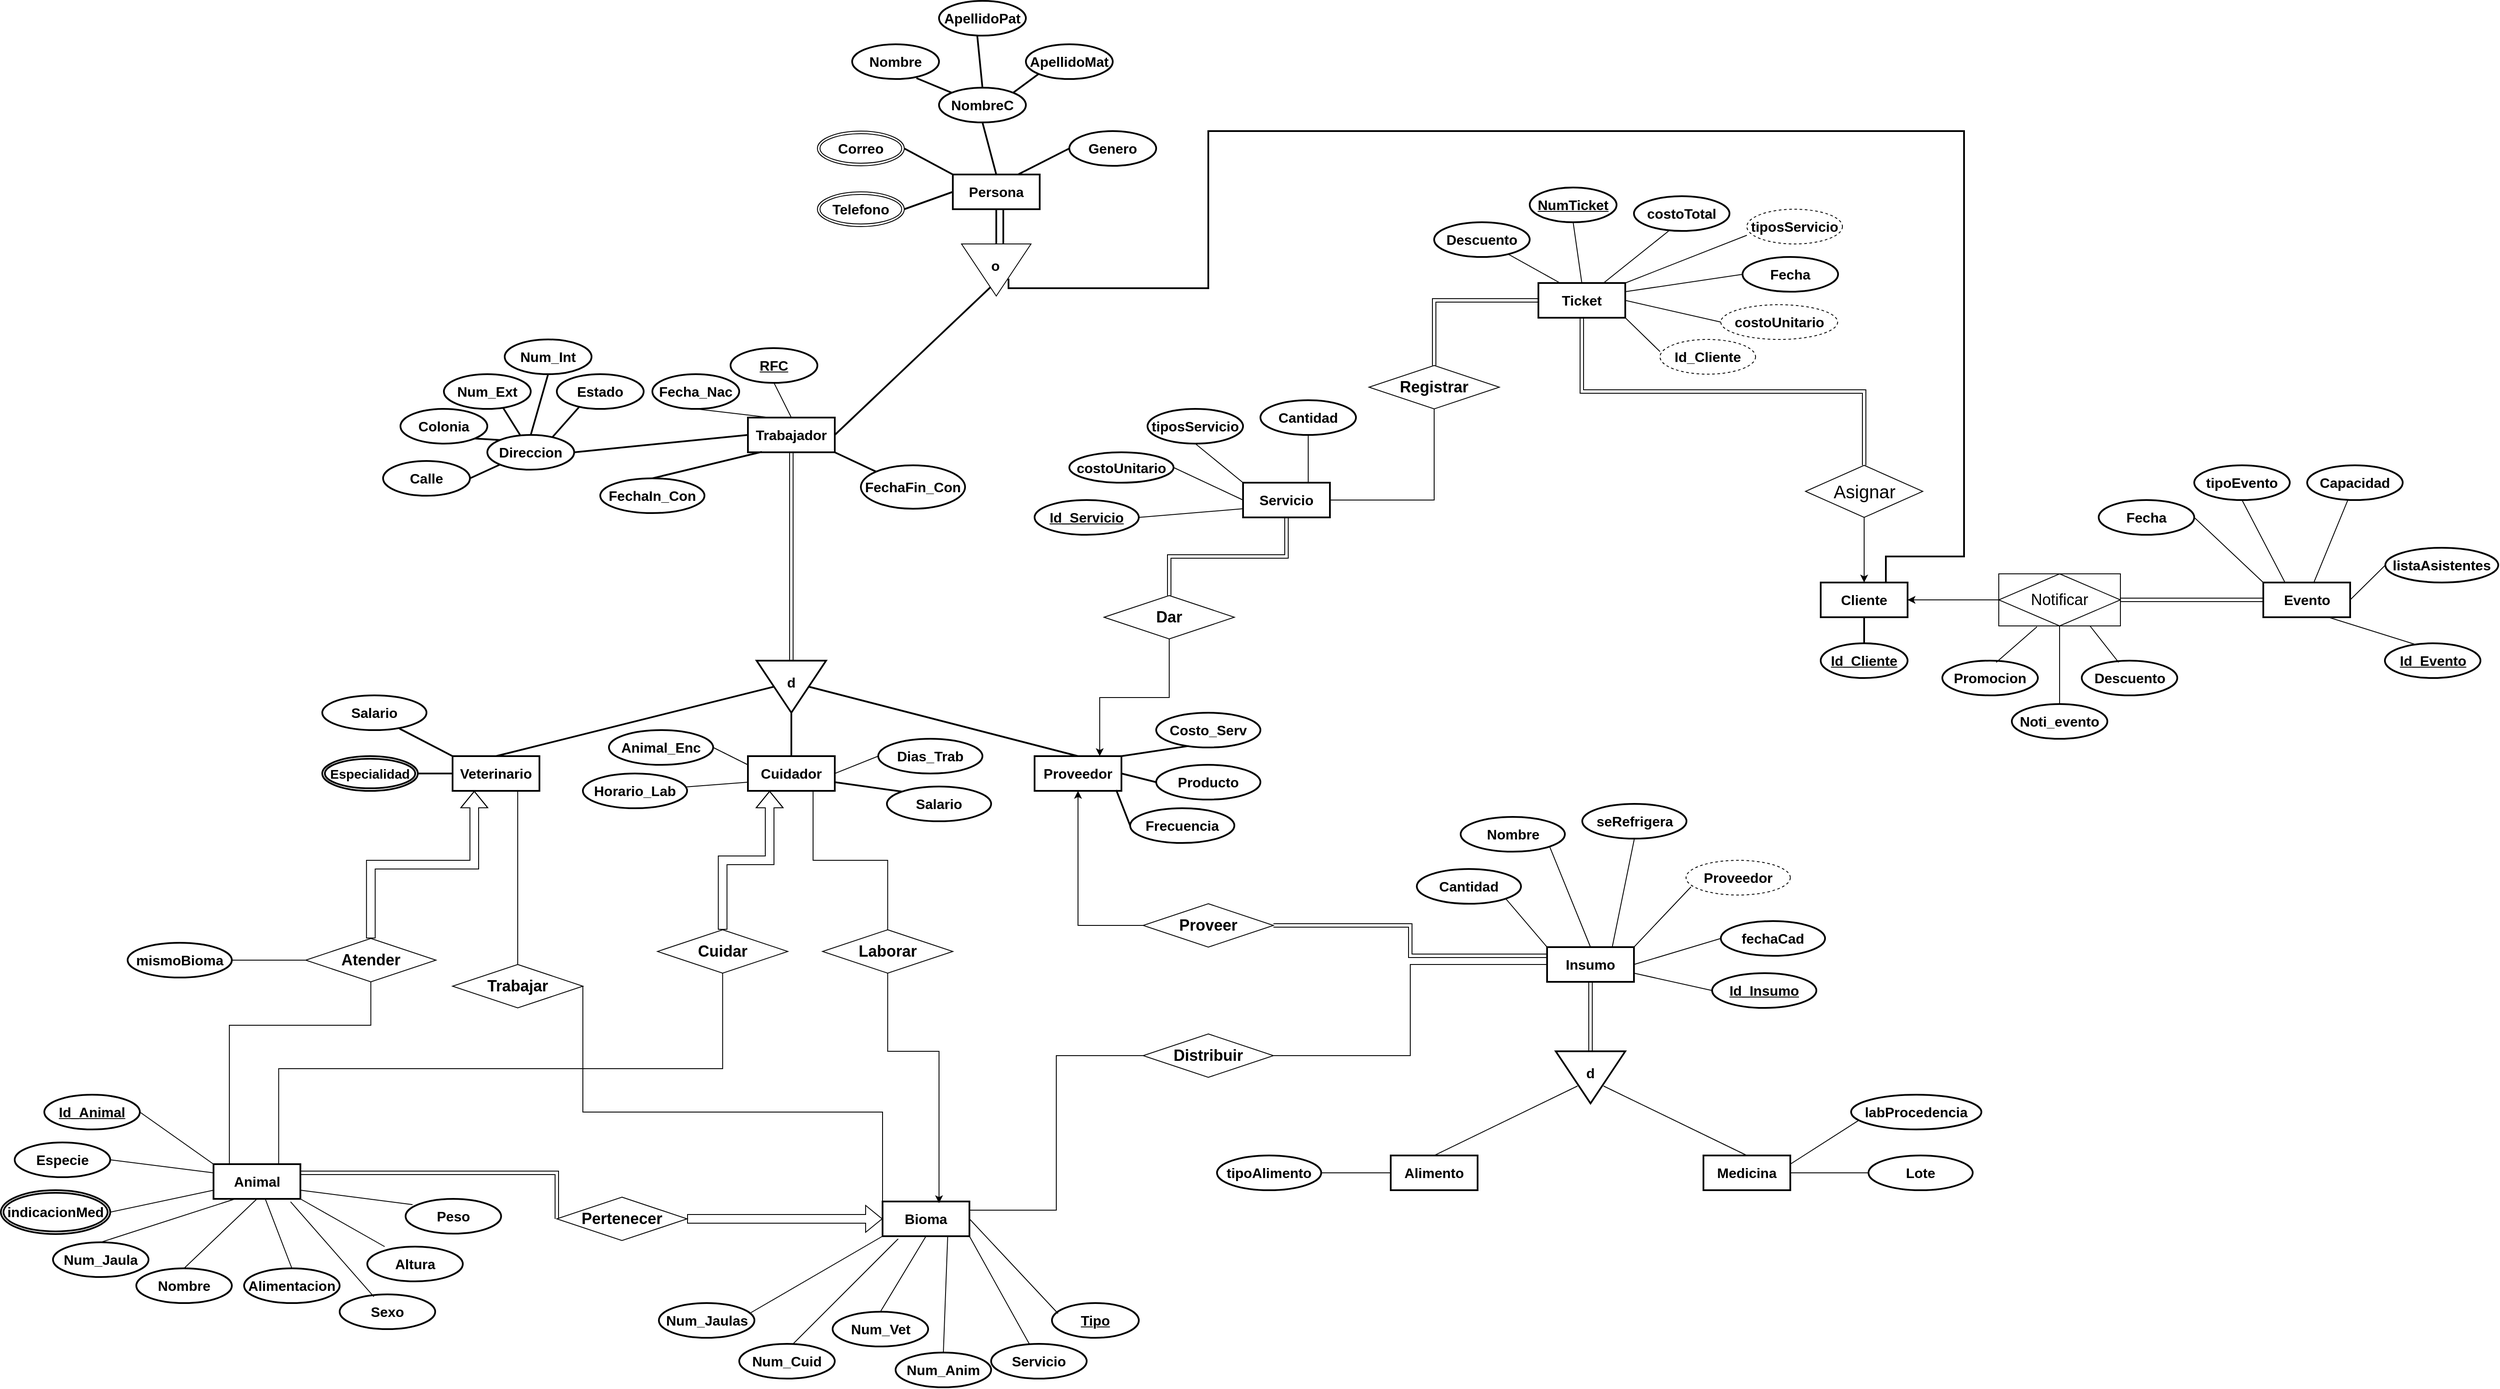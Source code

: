 <mxfile version="22.0.4" type="google">
  <diagram name="Página-1" id="hw6YbVu_IpaQcz2jU82p">
    <mxGraphModel grid="1" page="1" gridSize="10" guides="1" tooltips="1" connect="1" arrows="1" fold="1" pageScale="1" pageWidth="827" pageHeight="1169" math="0" shadow="0">
      <root>
        <mxCell id="0" />
        <mxCell id="1" parent="0" />
        <mxCell id="Y-_55_ya9VjyHDabUnFr-41" style="edgeStyle=orthogonalEdgeStyle;rounded=0;orthogonalLoop=1;jettySize=auto;html=1;exitX=0.5;exitY=1;exitDx=0;exitDy=0;entryX=0;entryY=0.5;entryDx=0;entryDy=0;shape=link;" edge="1" parent="1" source="cc5oqjslnrZ3DRCShtl0-1" target="cc5oqjslnrZ3DRCShtl0-49">
          <mxGeometry relative="1" as="geometry" />
        </mxCell>
        <mxCell id="cc5oqjslnrZ3DRCShtl0-1" value="&lt;font style=&quot;font-size: 16px;&quot;&gt;&lt;span&gt;Trabajador&lt;/span&gt;&lt;/font&gt;" style="whiteSpace=wrap;html=1;align=center;strokeWidth=2;fontStyle=1" vertex="1" parent="1">
          <mxGeometry x="120" y="160" width="100" height="40" as="geometry" />
        </mxCell>
        <mxCell id="TdeLC3_kOeJKwItWiQyu-23" style="rounded=0;orthogonalLoop=1;jettySize=auto;html=1;exitX=0.5;exitY=1;exitDx=0;exitDy=0;entryX=0.5;entryY=0;entryDx=0;entryDy=0;endArrow=none;endFill=0;" edge="1" parent="1" source="cc5oqjslnrZ3DRCShtl0-2" target="cc5oqjslnrZ3DRCShtl0-1">
          <mxGeometry relative="1" as="geometry" />
        </mxCell>
        <mxCell id="cc5oqjslnrZ3DRCShtl0-2" value="&lt;font style=&quot;font-size: 16px;&quot;&gt;&lt;b&gt;&lt;u&gt;RFC&lt;/u&gt;&lt;/b&gt;&lt;/font&gt;" style="ellipse;whiteSpace=wrap;html=1;align=center;strokeWidth=2;" vertex="1" parent="1">
          <mxGeometry x="100" y="80" width="100" height="40" as="geometry" />
        </mxCell>
        <mxCell id="cc5oqjslnrZ3DRCShtl0-7" value="&lt;font style=&quot;font-size: 16px;&quot;&gt;&lt;b&gt;Direccion&lt;/b&gt;&lt;/font&gt;" style="ellipse;whiteSpace=wrap;html=1;align=center;strokeWidth=2;" vertex="1" parent="1">
          <mxGeometry x="-180" y="180" width="100" height="40" as="geometry" />
        </mxCell>
        <mxCell id="cc5oqjslnrZ3DRCShtl0-8" value="&lt;font style=&quot;font-size: 16px;&quot;&gt;&lt;b&gt;Calle&lt;br&gt;&lt;/b&gt;&lt;/font&gt;" style="ellipse;whiteSpace=wrap;html=1;align=center;strokeWidth=2;" vertex="1" parent="1">
          <mxGeometry x="-300" y="210" width="100" height="40" as="geometry" />
        </mxCell>
        <mxCell id="cc5oqjslnrZ3DRCShtl0-10" value="&lt;font style=&quot;font-size: 16px;&quot;&gt;&lt;b&gt;Num_Int&lt;br&gt;&lt;/b&gt;&lt;/font&gt;" style="ellipse;whiteSpace=wrap;html=1;align=center;strokeWidth=2;" vertex="1" parent="1">
          <mxGeometry x="-160" y="70" width="100" height="40" as="geometry" />
        </mxCell>
        <mxCell id="cc5oqjslnrZ3DRCShtl0-11" value="&lt;font style=&quot;font-size: 16px;&quot;&gt;&lt;b&gt;Num_Ext&lt;/b&gt;&lt;/font&gt;" style="ellipse;whiteSpace=wrap;html=1;align=center;strokeWidth=2;" vertex="1" parent="1">
          <mxGeometry x="-230" y="110" width="100" height="40" as="geometry" />
        </mxCell>
        <mxCell id="cc5oqjslnrZ3DRCShtl0-12" value="&lt;font style=&quot;font-size: 16px;&quot;&gt;&lt;b&gt;Colonia&lt;/b&gt;&lt;/font&gt;" style="ellipse;whiteSpace=wrap;html=1;align=center;strokeWidth=2;" vertex="1" parent="1">
          <mxGeometry x="-280" y="150" width="100" height="40" as="geometry" />
        </mxCell>
        <mxCell id="cc5oqjslnrZ3DRCShtl0-13" value="&lt;font style=&quot;font-size: 16px;&quot;&gt;&lt;b&gt;Estado&lt;/b&gt;&lt;/font&gt;" style="ellipse;whiteSpace=wrap;html=1;align=center;strokeWidth=2;" vertex="1" parent="1">
          <mxGeometry x="-100" y="110" width="100" height="40" as="geometry" />
        </mxCell>
        <mxCell id="cc5oqjslnrZ3DRCShtl0-15" value="&lt;font style=&quot;font-size: 16px;&quot;&gt;&lt;b&gt;FechaIn_Con&lt;/b&gt;&lt;/font&gt;" style="ellipse;whiteSpace=wrap;html=1;align=center;strokeWidth=2;" vertex="1" parent="1">
          <mxGeometry x="-50" y="230" width="120" height="40" as="geometry" />
        </mxCell>
        <mxCell id="cc5oqjslnrZ3DRCShtl0-16" value="&lt;font style=&quot;font-size: 16px;&quot;&gt;&lt;b&gt;FechaFin_Con&lt;/b&gt;&lt;/font&gt;" style="ellipse;whiteSpace=wrap;html=1;align=center;strokeWidth=2;" vertex="1" parent="1">
          <mxGeometry x="250" y="215" width="120" height="50" as="geometry" />
        </mxCell>
        <mxCell id="cc5oqjslnrZ3DRCShtl0-25" value="" style="endArrow=none;html=1;rounded=0;entryX=1;entryY=0.5;entryDx=0;entryDy=0;strokeWidth=2;exitX=0;exitY=0.5;exitDx=0;exitDy=0;" edge="1" parent="1" source="cc5oqjslnrZ3DRCShtl0-1" target="cc5oqjslnrZ3DRCShtl0-7">
          <mxGeometry relative="1" as="geometry">
            <mxPoint x="105.9" y="210" as="sourcePoint" />
            <mxPoint x="465.9" y="310" as="targetPoint" />
          </mxGeometry>
        </mxCell>
        <mxCell id="cc5oqjslnrZ3DRCShtl0-27" value="" style="endArrow=none;html=1;rounded=0;exitX=0.75;exitY=0.063;exitDx=0;exitDy=0;entryX=0.26;entryY=0.938;entryDx=0;entryDy=0;entryPerimeter=0;strokeWidth=2;exitPerimeter=0;" edge="1" parent="1" source="cc5oqjslnrZ3DRCShtl0-7" target="cc5oqjslnrZ3DRCShtl0-13">
          <mxGeometry relative="1" as="geometry">
            <mxPoint x="-140" y="270" as="sourcePoint" />
            <mxPoint x="-138" y="239" as="targetPoint" />
          </mxGeometry>
        </mxCell>
        <mxCell id="cc5oqjslnrZ3DRCShtl0-28" value="" style="endArrow=none;html=1;rounded=0;entryX=0.5;entryY=1;entryDx=0;entryDy=0;strokeWidth=2;exitX=0.5;exitY=0;exitDx=0;exitDy=0;" edge="1" parent="1" source="cc5oqjslnrZ3DRCShtl0-7" target="cc5oqjslnrZ3DRCShtl0-10">
          <mxGeometry relative="1" as="geometry">
            <mxPoint x="-130" y="190" as="sourcePoint" />
            <mxPoint x="-128" y="249" as="targetPoint" />
          </mxGeometry>
        </mxCell>
        <mxCell id="cc5oqjslnrZ3DRCShtl0-30" value="" style="endArrow=none;html=1;rounded=0;exitX=0.38;exitY=0.013;exitDx=0;exitDy=0;entryX=0.68;entryY=0.963;entryDx=0;entryDy=0;entryPerimeter=0;strokeWidth=2;exitPerimeter=0;" edge="1" parent="1" source="cc5oqjslnrZ3DRCShtl0-7" target="cc5oqjslnrZ3DRCShtl0-11">
          <mxGeometry relative="1" as="geometry">
            <mxPoint x="-120" y="290" as="sourcePoint" />
            <mxPoint x="-118" y="259" as="targetPoint" />
          </mxGeometry>
        </mxCell>
        <mxCell id="cc5oqjslnrZ3DRCShtl0-31" value="" style="endArrow=none;html=1;rounded=0;exitX=0;exitY=0;exitDx=0;exitDy=0;entryX=1;entryY=1;entryDx=0;entryDy=0;strokeWidth=2;" edge="1" parent="1" source="cc5oqjslnrZ3DRCShtl0-7" target="cc5oqjslnrZ3DRCShtl0-12">
          <mxGeometry relative="1" as="geometry">
            <mxPoint x="-110" y="300" as="sourcePoint" />
            <mxPoint x="-108" y="269" as="targetPoint" />
          </mxGeometry>
        </mxCell>
        <mxCell id="cc5oqjslnrZ3DRCShtl0-32" value="" style="endArrow=none;html=1;rounded=0;exitX=0;exitY=1;exitDx=0;exitDy=0;entryX=1;entryY=0.5;entryDx=0;entryDy=0;strokeWidth=2;" edge="1" parent="1" source="cc5oqjslnrZ3DRCShtl0-7" target="cc5oqjslnrZ3DRCShtl0-8">
          <mxGeometry relative="1" as="geometry">
            <mxPoint x="-100" y="310" as="sourcePoint" />
            <mxPoint x="-98" y="279" as="targetPoint" />
          </mxGeometry>
        </mxCell>
        <mxCell id="cc5oqjslnrZ3DRCShtl0-37" value="" style="endArrow=none;html=1;rounded=0;exitX=0.5;exitY=0;exitDx=0;exitDy=0;entryX=0.16;entryY=0.988;entryDx=0;entryDy=0;strokeWidth=2;entryPerimeter=0;" edge="1" parent="1" source="cc5oqjslnrZ3DRCShtl0-15" target="cc5oqjslnrZ3DRCShtl0-1">
          <mxGeometry relative="1" as="geometry">
            <mxPoint x="110" y="190" as="sourcePoint" />
            <mxPoint x="140" y="190" as="targetPoint" />
          </mxGeometry>
        </mxCell>
        <mxCell id="cc5oqjslnrZ3DRCShtl0-40" value="" style="endArrow=none;html=1;rounded=0;exitX=0;exitY=0;exitDx=0;exitDy=0;entryX=1;entryY=1;entryDx=0;entryDy=0;strokeWidth=2;elbow=vertical;" edge="1" parent="1" source="cc5oqjslnrZ3DRCShtl0-16" target="cc5oqjslnrZ3DRCShtl0-1">
          <mxGeometry relative="1" as="geometry">
            <mxPoint x="130" y="210" as="sourcePoint" />
            <mxPoint x="160" y="210" as="targetPoint" />
          </mxGeometry>
        </mxCell>
        <mxCell id="cc5oqjslnrZ3DRCShtl0-49" value="" style="triangle;whiteSpace=wrap;html=1;shadow=0;strokeColor=default;strokeWidth=2;fontFamily=Helvetica;fontSize=12;fontColor=default;fillColor=default;rotation=90;" vertex="1" parent="1">
          <mxGeometry x="140" y="430" width="60" height="80" as="geometry" />
        </mxCell>
        <mxCell id="cc5oqjslnrZ3DRCShtl0-51" value="&lt;font style=&quot;font-size: 16px;&quot;&gt;&lt;b&gt;Veterinario&lt;br&gt;&lt;/b&gt;&lt;/font&gt;" style="whiteSpace=wrap;html=1;align=center;strokeWidth=2;" vertex="1" parent="1">
          <mxGeometry x="-220" y="550" width="100" height="40" as="geometry" />
        </mxCell>
        <mxCell id="cc5oqjslnrZ3DRCShtl0-52" value="&lt;font style=&quot;font-size: 16px;&quot;&gt;&lt;b&gt;Cuidador&lt;/b&gt;&lt;/font&gt;" style="whiteSpace=wrap;html=1;align=center;strokeWidth=2;" vertex="1" parent="1">
          <mxGeometry x="120" y="550" width="100" height="40" as="geometry" />
        </mxCell>
        <mxCell id="CCVpfl_Kz8rF-1x_p7pF-2" style="edgeStyle=orthogonalEdgeStyle;rounded=0;orthogonalLoop=1;jettySize=auto;html=1;exitX=0;exitY=0.5;exitDx=0;exitDy=0;entryX=0.5;entryY=1;entryDx=0;entryDy=0;" edge="1" parent="1" source="CCVpfl_Kz8rF-1x_p7pF-1" target="cc5oqjslnrZ3DRCShtl0-53">
          <mxGeometry relative="1" as="geometry" />
        </mxCell>
        <mxCell id="cc5oqjslnrZ3DRCShtl0-53" value="&lt;font style=&quot;font-size: 16px;&quot;&gt;&lt;b&gt;Proveedor&lt;/b&gt;&lt;/font&gt;" style="whiteSpace=wrap;html=1;align=center;strokeWidth=2;" vertex="1" parent="1">
          <mxGeometry x="450" y="550" width="100" height="40" as="geometry" />
        </mxCell>
        <mxCell id="cc5oqjslnrZ3DRCShtl0-54" value="" style="endArrow=none;html=1;rounded=0;exitX=0.5;exitY=0;exitDx=0;exitDy=0;entryX=0.5;entryY=1;entryDx=0;entryDy=0;strokeWidth=2;" edge="1" parent="1" source="cc5oqjslnrZ3DRCShtl0-51">
          <mxGeometry relative="1" as="geometry">
            <mxPoint x="70" y="470" as="sourcePoint" />
            <mxPoint x="150" y="470" as="targetPoint" />
          </mxGeometry>
        </mxCell>
        <mxCell id="cc5oqjslnrZ3DRCShtl0-55" value="" style="endArrow=none;html=1;rounded=0;exitX=0.5;exitY=0;exitDx=0;exitDy=0;entryX=1;entryY=0.5;entryDx=0;entryDy=0;strokeWidth=2;" edge="1" parent="1" source="cc5oqjslnrZ3DRCShtl0-52">
          <mxGeometry relative="1" as="geometry">
            <mxPoint x="30" y="560" as="sourcePoint" />
            <mxPoint x="170" y="500" as="targetPoint" />
          </mxGeometry>
        </mxCell>
        <mxCell id="cc5oqjslnrZ3DRCShtl0-56" value="" style="endArrow=none;html=1;rounded=0;exitX=0.5;exitY=0;exitDx=0;exitDy=0;entryX=0.5;entryY=0;entryDx=0;entryDy=0;strokeWidth=2;" edge="1" parent="1" source="cc5oqjslnrZ3DRCShtl0-53">
          <mxGeometry relative="1" as="geometry">
            <mxPoint x="180" y="560" as="sourcePoint" />
            <mxPoint x="190" y="470" as="targetPoint" />
          </mxGeometry>
        </mxCell>
        <mxCell id="cc5oqjslnrZ3DRCShtl0-58" value="&lt;font style=&quot;font-size: 16px;&quot;&gt;&lt;b&gt;d&lt;/b&gt;&lt;/font&gt;" style="text;html=1;strokeColor=none;fillColor=none;align=center;verticalAlign=middle;whiteSpace=wrap;rounded=0;fontSize=12;fontFamily=Helvetica;fontColor=default;" vertex="1" parent="1">
          <mxGeometry x="140" y="450" width="60" height="30" as="geometry" />
        </mxCell>
        <mxCell id="cc5oqjslnrZ3DRCShtl0-60" value="&lt;font style=&quot;font-size: 16px;&quot;&gt;&lt;b&gt;Salario&lt;br&gt;&lt;/b&gt;&lt;/font&gt;" style="ellipse;whiteSpace=wrap;html=1;align=center;strokeWidth=2;" vertex="1" parent="1">
          <mxGeometry x="-370" y="480" width="120" height="40" as="geometry" />
        </mxCell>
        <mxCell id="cc5oqjslnrZ3DRCShtl0-61" value="&lt;font style=&quot;font-size: 16px;&quot;&gt;&lt;b&gt;Animal_Enc&lt;/b&gt;&lt;/font&gt;" style="ellipse;whiteSpace=wrap;html=1;align=center;strokeWidth=2;" vertex="1" parent="1">
          <mxGeometry x="-40" y="520" width="120" height="40" as="geometry" />
        </mxCell>
        <mxCell id="cc5oqjslnrZ3DRCShtl0-62" value="&lt;font style=&quot;font-size: 16px;&quot;&gt;&lt;b&gt;Dias_Trab&lt;/b&gt;&lt;/font&gt;" style="ellipse;whiteSpace=wrap;html=1;align=center;strokeWidth=2;" vertex="1" parent="1">
          <mxGeometry x="270" y="530" width="120" height="40" as="geometry" />
        </mxCell>
        <mxCell id="cc5oqjslnrZ3DRCShtl0-63" value="&lt;font style=&quot;font-size: 16px;&quot;&gt;&lt;b&gt;Horario_Lab&lt;/b&gt;&lt;/font&gt;" style="ellipse;whiteSpace=wrap;html=1;align=center;strokeWidth=2;" vertex="1" parent="1">
          <mxGeometry x="-70" y="570" width="120" height="40" as="geometry" />
        </mxCell>
        <mxCell id="cc5oqjslnrZ3DRCShtl0-64" value="&lt;font style=&quot;font-size: 16px;&quot;&gt;&lt;b&gt;Salario&lt;/b&gt;&lt;/font&gt;" style="ellipse;whiteSpace=wrap;html=1;align=center;strokeWidth=2;" vertex="1" parent="1">
          <mxGeometry x="280" y="585" width="120" height="40" as="geometry" />
        </mxCell>
        <mxCell id="cc5oqjslnrZ3DRCShtl0-65" value="&lt;span style=&quot;font-size: 16px;&quot;&gt;&lt;b&gt;Producto&lt;/b&gt;&lt;/span&gt;" style="ellipse;whiteSpace=wrap;html=1;align=center;strokeWidth=2;" vertex="1" parent="1">
          <mxGeometry x="590" y="560" width="120" height="40" as="geometry" />
        </mxCell>
        <mxCell id="cc5oqjslnrZ3DRCShtl0-66" value="&lt;span style=&quot;font-size: 16px;&quot;&gt;&lt;b&gt;Frecuencia&lt;/b&gt;&lt;/span&gt;" style="ellipse;whiteSpace=wrap;html=1;align=center;strokeWidth=2;" vertex="1" parent="1">
          <mxGeometry x="560" y="610" width="120" height="40" as="geometry" />
        </mxCell>
        <mxCell id="cc5oqjslnrZ3DRCShtl0-67" value="&lt;span style=&quot;font-size: 16px;&quot;&gt;&lt;b&gt;Costo_Serv&lt;/b&gt;&lt;/span&gt;" style="ellipse;whiteSpace=wrap;html=1;align=center;strokeWidth=2;" vertex="1" parent="1">
          <mxGeometry x="590" y="500" width="120" height="40" as="geometry" />
        </mxCell>
        <mxCell id="cc5oqjslnrZ3DRCShtl0-68" value="" style="endArrow=none;html=1;rounded=0;exitX=1;exitY=0.5;exitDx=0;exitDy=0;entryX=0;entryY=0.5;entryDx=0;entryDy=0;strokeWidth=2;" edge="1" parent="1" source="cc5oqjslnrZ3DRCShtl0-78" target="cc5oqjslnrZ3DRCShtl0-51">
          <mxGeometry relative="1" as="geometry">
            <mxPoint x="-240" y="570" as="sourcePoint" />
            <mxPoint x="-50" y="480" as="targetPoint" />
          </mxGeometry>
        </mxCell>
        <mxCell id="cc5oqjslnrZ3DRCShtl0-69" value="" style="endArrow=none;html=1;rounded=0;exitX=0.741;exitY=0.958;exitDx=0;exitDy=0;entryX=0;entryY=0;entryDx=0;entryDy=0;strokeWidth=2;exitPerimeter=0;" edge="1" parent="1" source="cc5oqjslnrZ3DRCShtl0-60" target="cc5oqjslnrZ3DRCShtl0-51">
          <mxGeometry relative="1" as="geometry">
            <mxPoint x="-150" y="570" as="sourcePoint" />
            <mxPoint x="-40" y="490" as="targetPoint" />
          </mxGeometry>
        </mxCell>
        <mxCell id="cc5oqjslnrZ3DRCShtl0-74" value="" style="endArrow=none;html=1;rounded=0;exitX=0;exitY=0;exitDx=0;exitDy=0;entryX=1;entryY=0.75;entryDx=0;entryDy=0;strokeWidth=2;" edge="1" parent="1" source="cc5oqjslnrZ3DRCShtl0-64" target="cc5oqjslnrZ3DRCShtl0-52">
          <mxGeometry relative="1" as="geometry">
            <mxPoint x="110" y="640" as="sourcePoint" />
            <mxPoint x="140" y="610" as="targetPoint" />
          </mxGeometry>
        </mxCell>
        <mxCell id="cc5oqjslnrZ3DRCShtl0-75" value="" style="endArrow=none;html=1;rounded=0;exitX=1;exitY=0.5;exitDx=0;exitDy=0;entryX=0;entryY=0.5;entryDx=0;entryDy=0;strokeWidth=2;" edge="1" parent="1" source="cc5oqjslnrZ3DRCShtl0-53" target="cc5oqjslnrZ3DRCShtl0-65">
          <mxGeometry relative="1" as="geometry">
            <mxPoint x="310" y="650" as="sourcePoint" />
            <mxPoint x="340" y="620" as="targetPoint" />
          </mxGeometry>
        </mxCell>
        <mxCell id="cc5oqjslnrZ3DRCShtl0-76" value="" style="endArrow=none;html=1;rounded=0;exitX=0.94;exitY=0.975;exitDx=0;exitDy=0;entryX=0;entryY=0.5;entryDx=0;entryDy=0;strokeWidth=2;exitPerimeter=0;" edge="1" parent="1" source="cc5oqjslnrZ3DRCShtl0-53" target="cc5oqjslnrZ3DRCShtl0-66">
          <mxGeometry relative="1" as="geometry">
            <mxPoint x="320" y="660" as="sourcePoint" />
            <mxPoint x="350" y="630" as="targetPoint" />
          </mxGeometry>
        </mxCell>
        <mxCell id="cc5oqjslnrZ3DRCShtl0-77" value="" style="endArrow=none;html=1;rounded=0;exitX=0.311;exitY=0.958;exitDx=0;exitDy=0;entryX=1;entryY=0;entryDx=0;entryDy=0;strokeWidth=2;exitPerimeter=0;" edge="1" parent="1" source="cc5oqjslnrZ3DRCShtl0-67" target="cc5oqjslnrZ3DRCShtl0-53">
          <mxGeometry relative="1" as="geometry">
            <mxPoint x="330" y="670" as="sourcePoint" />
            <mxPoint x="360" y="640" as="targetPoint" />
          </mxGeometry>
        </mxCell>
        <mxCell id="cc5oqjslnrZ3DRCShtl0-78" value="&lt;b&gt;&lt;font style=&quot;font-size: 15px;&quot;&gt;Especialidad&lt;/font&gt;&lt;/b&gt;" style="ellipse;shape=doubleEllipse;margin=3;whiteSpace=wrap;html=1;align=center;shadow=0;strokeColor=default;strokeWidth=2;fontFamily=Helvetica;fontSize=12;fontColor=default;fillColor=default;" vertex="1" parent="1">
          <mxGeometry x="-370" y="550" width="110" height="40" as="geometry" />
        </mxCell>
        <mxCell id="cc5oqjslnrZ3DRCShtl0-81" value="&lt;font style=&quot;font-size: 16px;&quot;&gt;&lt;span&gt;Bioma&lt;/span&gt;&lt;/font&gt;" style="whiteSpace=wrap;html=1;align=center;strokeWidth=2;fontStyle=1" vertex="1" parent="1">
          <mxGeometry x="275" y="1063" width="100" height="40" as="geometry" />
        </mxCell>
        <mxCell id="cc5oqjslnrZ3DRCShtl0-82" value="&lt;u&gt;&lt;font style=&quot;font-size: 16px;&quot;&gt;&lt;b&gt;Tipo&lt;/b&gt;&lt;/font&gt;&lt;/u&gt;" style="ellipse;whiteSpace=wrap;html=1;align=center;shadow=0;strokeColor=default;strokeWidth=2;fontFamily=Helvetica;fontSize=12;fontColor=default;fillColor=default;" vertex="1" parent="1">
          <mxGeometry x="470" y="1180" width="100" height="40" as="geometry" />
        </mxCell>
        <mxCell id="cc5oqjslnrZ3DRCShtl0-83" value="&lt;font style=&quot;font-size: 16px;&quot;&gt;&lt;b&gt;Num_Jaulas&lt;/b&gt;&lt;/font&gt;" style="ellipse;whiteSpace=wrap;html=1;align=center;shadow=0;strokeColor=default;strokeWidth=2;fontFamily=Helvetica;fontSize=12;fontColor=default;fillColor=default;" vertex="1" parent="1">
          <mxGeometry x="17.5" y="1180" width="110" height="40" as="geometry" />
        </mxCell>
        <mxCell id="cc5oqjslnrZ3DRCShtl0-84" value="&lt;font style=&quot;font-size: 16px;&quot;&gt;&lt;b&gt;Num_Cuid&lt;/b&gt;&lt;/font&gt;" style="ellipse;whiteSpace=wrap;html=1;align=center;shadow=0;strokeColor=default;strokeWidth=2;fontFamily=Helvetica;fontSize=12;fontColor=default;fillColor=default;" vertex="1" parent="1">
          <mxGeometry x="110" y="1227" width="110" height="40" as="geometry" />
        </mxCell>
        <mxCell id="cc5oqjslnrZ3DRCShtl0-85" value="&lt;font style=&quot;font-size: 16px;&quot;&gt;&lt;b&gt;Num_Vet&lt;br&gt;&lt;/b&gt;&lt;/font&gt;" style="ellipse;whiteSpace=wrap;html=1;align=center;shadow=0;strokeColor=default;strokeWidth=2;fontFamily=Helvetica;fontSize=12;fontColor=default;fillColor=default;" vertex="1" parent="1">
          <mxGeometry x="217.5" y="1190" width="110" height="40" as="geometry" />
        </mxCell>
        <mxCell id="cc5oqjslnrZ3DRCShtl0-86" value="&lt;font style=&quot;font-size: 16px;&quot;&gt;&lt;b&gt;Num_Anim&lt;br&gt;&lt;/b&gt;&lt;/font&gt;" style="ellipse;whiteSpace=wrap;html=1;align=center;shadow=0;strokeColor=default;strokeWidth=2;fontFamily=Helvetica;fontSize=12;fontColor=default;fillColor=default;" vertex="1" parent="1">
          <mxGeometry x="290" y="1237" width="110" height="40" as="geometry" />
        </mxCell>
        <mxCell id="cc5oqjslnrZ3DRCShtl0-87" value="&lt;font style=&quot;font-size: 16px;&quot;&gt;&lt;b&gt;Servicio&lt;br&gt;&lt;/b&gt;&lt;/font&gt;" style="ellipse;whiteSpace=wrap;html=1;align=center;shadow=0;strokeColor=default;strokeWidth=2;fontFamily=Helvetica;fontSize=12;fontColor=default;fillColor=default;" vertex="1" parent="1">
          <mxGeometry x="400" y="1227" width="110" height="40" as="geometry" />
        </mxCell>
        <mxCell id="-d3J0LfeknoKQkhsuHQo-3" value="" style="endArrow=none;html=1;rounded=0;exitX=1;exitY=0.5;exitDx=0;exitDy=0;entryX=0;entryY=0.25;entryDx=0;entryDy=0;" edge="1" parent="1" source="cc5oqjslnrZ3DRCShtl0-61" target="cc5oqjslnrZ3DRCShtl0-52">
          <mxGeometry width="50" height="50" relative="1" as="geometry">
            <mxPoint x="170" y="610" as="sourcePoint" />
            <mxPoint x="430" y="520" as="targetPoint" />
          </mxGeometry>
        </mxCell>
        <mxCell id="-d3J0LfeknoKQkhsuHQo-4" value="" style="endArrow=none;html=1;rounded=0;exitX=1;exitY=0.5;exitDx=0;exitDy=0;entryX=0;entryY=0.5;entryDx=0;entryDy=0;" edge="1" parent="1" source="cc5oqjslnrZ3DRCShtl0-52" target="cc5oqjslnrZ3DRCShtl0-62">
          <mxGeometry width="50" height="50" relative="1" as="geometry">
            <mxPoint x="380" y="570" as="sourcePoint" />
            <mxPoint x="430" y="520" as="targetPoint" />
          </mxGeometry>
        </mxCell>
        <mxCell id="-d3J0LfeknoKQkhsuHQo-5" value="" style="endArrow=none;html=1;rounded=0;entryX=0;entryY=0.75;entryDx=0;entryDy=0;" edge="1" parent="1" source="cc5oqjslnrZ3DRCShtl0-63" target="cc5oqjslnrZ3DRCShtl0-52">
          <mxGeometry width="50" height="50" relative="1" as="geometry">
            <mxPoint x="380" y="570" as="sourcePoint" />
            <mxPoint x="430" y="520" as="targetPoint" />
          </mxGeometry>
        </mxCell>
        <mxCell id="-d3J0LfeknoKQkhsuHQo-9" style="edgeStyle=orthogonalEdgeStyle;rounded=0;orthogonalLoop=1;jettySize=auto;html=1;exitX=0.5;exitY=1;exitDx=0;exitDy=0;entryX=0.5;entryY=0;entryDx=0;entryDy=0;shape=link;" edge="1" parent="1" source="-d3J0LfeknoKQkhsuHQo-6" target="-d3J0LfeknoKQkhsuHQo-8">
          <mxGeometry relative="1" as="geometry" />
        </mxCell>
        <mxCell id="-d3J0LfeknoKQkhsuHQo-6" value="&lt;font style=&quot;font-size: 16px;&quot;&gt;&lt;span&gt;Insumo&lt;/span&gt;&lt;/font&gt;" style="whiteSpace=wrap;html=1;align=center;strokeWidth=2;fontStyle=1" vertex="1" parent="1">
          <mxGeometry x="1040" y="770" width="100" height="40" as="geometry" />
        </mxCell>
        <mxCell id="-d3J0LfeknoKQkhsuHQo-7" value="" style="triangle;whiteSpace=wrap;html=1;shadow=0;strokeColor=default;strokeWidth=2;fontFamily=Helvetica;fontSize=12;fontColor=default;fillColor=default;rotation=90;" vertex="1" parent="1">
          <mxGeometry x="1060" y="880" width="60" height="80" as="geometry" />
        </mxCell>
        <mxCell id="-d3J0LfeknoKQkhsuHQo-8" value="&lt;font style=&quot;font-size: 16px;&quot;&gt;&lt;b&gt;d&lt;/b&gt;&lt;/font&gt;" style="text;html=1;strokeColor=none;fillColor=none;align=center;verticalAlign=middle;whiteSpace=wrap;rounded=0;fontSize=12;fontFamily=Helvetica;fontColor=default;" vertex="1" parent="1">
          <mxGeometry x="1060" y="900" width="60" height="30" as="geometry" />
        </mxCell>
        <mxCell id="-d3J0LfeknoKQkhsuHQo-10" value="&lt;span style=&quot;font-size: 16px;&quot;&gt;Alimento&lt;/span&gt;" style="whiteSpace=wrap;html=1;align=center;strokeWidth=2;fontStyle=1" vertex="1" parent="1">
          <mxGeometry x="860" y="1010" width="100" height="40" as="geometry" />
        </mxCell>
        <mxCell id="-d3J0LfeknoKQkhsuHQo-11" value="&lt;span style=&quot;font-size: 16px;&quot;&gt;Medicina&lt;/span&gt;" style="whiteSpace=wrap;html=1;align=center;strokeWidth=2;fontStyle=1" vertex="1" parent="1">
          <mxGeometry x="1220" y="1010" width="100" height="40" as="geometry" />
        </mxCell>
        <mxCell id="-d3J0LfeknoKQkhsuHQo-12" value="" style="endArrow=none;html=1;rounded=0;entryX=0.25;entryY=1;entryDx=0;entryDy=0;exitX=0.5;exitY=0;exitDx=0;exitDy=0;" edge="1" parent="1" source="-d3J0LfeknoKQkhsuHQo-10" target="-d3J0LfeknoKQkhsuHQo-8">
          <mxGeometry width="50" height="50" relative="1" as="geometry">
            <mxPoint x="980" y="1030" as="sourcePoint" />
            <mxPoint x="1030" y="980" as="targetPoint" />
          </mxGeometry>
        </mxCell>
        <mxCell id="-d3J0LfeknoKQkhsuHQo-13" value="" style="endArrow=none;html=1;rounded=0;exitX=0.75;exitY=1;exitDx=0;exitDy=0;entryX=0.5;entryY=0;entryDx=0;entryDy=0;" edge="1" parent="1" source="-d3J0LfeknoKQkhsuHQo-8" target="-d3J0LfeknoKQkhsuHQo-11">
          <mxGeometry width="50" height="50" relative="1" as="geometry">
            <mxPoint x="920" y="1020" as="sourcePoint" />
            <mxPoint x="1085" y="940" as="targetPoint" />
          </mxGeometry>
        </mxCell>
        <mxCell id="-d3J0LfeknoKQkhsuHQo-14" value="&lt;span style=&quot;font-size: 16px;&quot;&gt;&lt;b&gt;seRefrigera&lt;/b&gt;&lt;/span&gt;" style="ellipse;whiteSpace=wrap;html=1;align=center;strokeWidth=2;" vertex="1" parent="1">
          <mxGeometry x="1080.5" y="605" width="120" height="40" as="geometry" />
        </mxCell>
        <mxCell id="TdeLC3_kOeJKwItWiQyu-46" style="rounded=0;orthogonalLoop=1;jettySize=auto;html=1;exitX=1;exitY=1;exitDx=0;exitDy=0;entryX=0.5;entryY=0;entryDx=0;entryDy=0;endArrow=none;endFill=0;" edge="1" parent="1" source="-d3J0LfeknoKQkhsuHQo-15" target="-d3J0LfeknoKQkhsuHQo-6">
          <mxGeometry relative="1" as="geometry" />
        </mxCell>
        <mxCell id="-d3J0LfeknoKQkhsuHQo-15" value="&lt;span style=&quot;font-size: 16px;&quot;&gt;&lt;b&gt;Nombre&lt;/b&gt;&lt;/span&gt;" style="ellipse;whiteSpace=wrap;html=1;align=center;strokeWidth=2;" vertex="1" parent="1">
          <mxGeometry x="940.5" y="620" width="120" height="40" as="geometry" />
        </mxCell>
        <mxCell id="TdeLC3_kOeJKwItWiQyu-47" style="rounded=0;orthogonalLoop=1;jettySize=auto;html=1;exitX=1;exitY=1;exitDx=0;exitDy=0;entryX=0;entryY=0;entryDx=0;entryDy=0;endArrow=none;endFill=0;" edge="1" parent="1" source="-d3J0LfeknoKQkhsuHQo-16" target="-d3J0LfeknoKQkhsuHQo-6">
          <mxGeometry relative="1" as="geometry" />
        </mxCell>
        <mxCell id="-d3J0LfeknoKQkhsuHQo-16" value="&lt;span style=&quot;font-size: 16px;&quot;&gt;&lt;b&gt;Cantidad&lt;/b&gt;&lt;/span&gt;" style="ellipse;whiteSpace=wrap;html=1;align=center;strokeWidth=2;" vertex="1" parent="1">
          <mxGeometry x="890" y="680" width="120" height="40" as="geometry" />
        </mxCell>
        <mxCell id="-d3J0LfeknoKQkhsuHQo-17" value="&lt;span style=&quot;font-size: 16px;&quot;&gt;&lt;b&gt;Proveedor&lt;/b&gt;&lt;/span&gt;" style="ellipse;whiteSpace=wrap;html=1;align=center;strokeWidth=1;dashed=1;" vertex="1" parent="1">
          <mxGeometry x="1200" y="670" width="120" height="40" as="geometry" />
        </mxCell>
        <mxCell id="-d3J0LfeknoKQkhsuHQo-18" value="&lt;span style=&quot;font-size: 16px;&quot;&gt;&lt;b&gt;fechaCad&lt;/b&gt;&lt;/span&gt;" style="ellipse;whiteSpace=wrap;html=1;align=center;strokeWidth=2;" vertex="1" parent="1">
          <mxGeometry x="1240" y="740" width="120" height="40" as="geometry" />
        </mxCell>
        <mxCell id="TdeLC3_kOeJKwItWiQyu-24" style="rounded=0;orthogonalLoop=1;jettySize=auto;html=1;exitX=1;exitY=0.5;exitDx=0;exitDy=0;entryX=0;entryY=0.5;entryDx=0;entryDy=0;endArrow=none;endFill=0;" edge="1" parent="1" source="-d3J0LfeknoKQkhsuHQo-19" target="-d3J0LfeknoKQkhsuHQo-10">
          <mxGeometry relative="1" as="geometry" />
        </mxCell>
        <mxCell id="-d3J0LfeknoKQkhsuHQo-19" value="&lt;span style=&quot;font-size: 16px;&quot;&gt;&lt;b&gt;tipoAlimento&lt;/b&gt;&lt;/span&gt;" style="ellipse;whiteSpace=wrap;html=1;align=center;strokeWidth=2;" vertex="1" parent="1">
          <mxGeometry x="660" y="1010" width="120" height="40" as="geometry" />
        </mxCell>
        <mxCell id="-d3J0LfeknoKQkhsuHQo-20" value="&lt;span style=&quot;font-size: 16px;&quot;&gt;&lt;b&gt;Lote&lt;/b&gt;&lt;/span&gt;" style="ellipse;whiteSpace=wrap;html=1;align=center;strokeWidth=2;" vertex="1" parent="1">
          <mxGeometry x="1410" y="1010" width="120" height="40" as="geometry" />
        </mxCell>
        <mxCell id="-d3J0LfeknoKQkhsuHQo-21" value="&lt;span style=&quot;font-size: 16px;&quot;&gt;&lt;b&gt;labProcedencia&lt;/b&gt;&lt;/span&gt;" style="ellipse;whiteSpace=wrap;html=1;align=center;strokeWidth=2;" vertex="1" parent="1">
          <mxGeometry x="1390" y="940" width="150" height="40" as="geometry" />
        </mxCell>
        <mxCell id="-d3J0LfeknoKQkhsuHQo-25" value="" style="endArrow=none;html=1;rounded=0;exitX=0.5;exitY=1;exitDx=0;exitDy=0;entryX=0.75;entryY=0;entryDx=0;entryDy=0;" edge="1" parent="1" source="-d3J0LfeknoKQkhsuHQo-14" target="-d3J0LfeknoKQkhsuHQo-6">
          <mxGeometry width="50" height="50" relative="1" as="geometry">
            <mxPoint x="917" y="762" as="sourcePoint" />
            <mxPoint x="1050" y="790" as="targetPoint" />
          </mxGeometry>
        </mxCell>
        <mxCell id="-d3J0LfeknoKQkhsuHQo-26" value="" style="endArrow=none;html=1;rounded=0;exitX=0.047;exitY=0.765;exitDx=0;exitDy=0;entryX=1;entryY=0;entryDx=0;entryDy=0;exitPerimeter=0;" edge="1" parent="1" source="-d3J0LfeknoKQkhsuHQo-17" target="-d3J0LfeknoKQkhsuHQo-6">
          <mxGeometry width="50" height="50" relative="1" as="geometry">
            <mxPoint x="972" y="714" as="sourcePoint" />
            <mxPoint x="1067" y="776" as="targetPoint" />
          </mxGeometry>
        </mxCell>
        <mxCell id="-d3J0LfeknoKQkhsuHQo-27" value="" style="endArrow=none;html=1;rounded=0;exitX=0;exitY=0.5;exitDx=0;exitDy=0;entryX=1;entryY=0.5;entryDx=0;entryDy=0;" edge="1" parent="1" source="-d3J0LfeknoKQkhsuHQo-18" target="-d3J0LfeknoKQkhsuHQo-6">
          <mxGeometry width="50" height="50" relative="1" as="geometry">
            <mxPoint x="1216" y="711" as="sourcePoint" />
            <mxPoint x="1150" y="780" as="targetPoint" />
          </mxGeometry>
        </mxCell>
        <mxCell id="-d3J0LfeknoKQkhsuHQo-28" value="" style="endArrow=none;html=1;rounded=0;exitX=0.053;exitY=0.752;exitDx=0;exitDy=0;entryX=1;entryY=0.25;entryDx=0;entryDy=0;exitPerimeter=0;" edge="1" parent="1" source="-d3J0LfeknoKQkhsuHQo-21" target="-d3J0LfeknoKQkhsuHQo-11">
          <mxGeometry width="50" height="50" relative="1" as="geometry">
            <mxPoint x="1360" y="950" as="sourcePoint" />
            <mxPoint x="1260" y="980" as="targetPoint" />
          </mxGeometry>
        </mxCell>
        <mxCell id="-d3J0LfeknoKQkhsuHQo-29" value="" style="endArrow=none;html=1;rounded=0;exitX=0;exitY=0.5;exitDx=0;exitDy=0;entryX=1;entryY=0.5;entryDx=0;entryDy=0;" edge="1" parent="1" source="-d3J0LfeknoKQkhsuHQo-20" target="-d3J0LfeknoKQkhsuHQo-11">
          <mxGeometry width="50" height="50" relative="1" as="geometry">
            <mxPoint x="1370" y="960" as="sourcePoint" />
            <mxPoint x="1330" y="1030" as="targetPoint" />
          </mxGeometry>
        </mxCell>
        <mxCell id="-d3J0LfeknoKQkhsuHQo-31" value="&lt;font style=&quot;font-size: 16px;&quot;&gt;&lt;span&gt;Cliente&lt;/span&gt;&lt;/font&gt;" style="whiteSpace=wrap;html=1;align=center;strokeWidth=2;fontStyle=1" vertex="1" parent="1">
          <mxGeometry x="1355" y="350" width="100" height="40" as="geometry" />
        </mxCell>
        <mxCell id="-d3J0LfeknoKQkhsuHQo-32" value="" style="endArrow=none;html=1;rounded=0;exitX=1;exitY=1;exitDx=0;exitDy=0;" edge="1" parent="1" source="cc5oqjslnrZ3DRCShtl0-81" target="cc5oqjslnrZ3DRCShtl0-87">
          <mxGeometry width="50" height="50" relative="1" as="geometry">
            <mxPoint x="441" y="1117" as="sourcePoint" />
            <mxPoint x="791" y="1107" as="targetPoint" />
          </mxGeometry>
        </mxCell>
        <mxCell id="-d3J0LfeknoKQkhsuHQo-33" value="" style="endArrow=none;html=1;rounded=0;exitX=0.75;exitY=1;exitDx=0;exitDy=0;entryX=0.5;entryY=0;entryDx=0;entryDy=0;" edge="1" parent="1" source="cc5oqjslnrZ3DRCShtl0-81" target="cc5oqjslnrZ3DRCShtl0-86">
          <mxGeometry width="50" height="50" relative="1" as="geometry">
            <mxPoint x="416" y="1117" as="sourcePoint" />
            <mxPoint x="679" y="1102" as="targetPoint" />
          </mxGeometry>
        </mxCell>
        <mxCell id="-d3J0LfeknoKQkhsuHQo-34" value="" style="endArrow=none;html=1;rounded=0;exitX=0.5;exitY=1;exitDx=0;exitDy=0;entryX=0.5;entryY=0;entryDx=0;entryDy=0;" edge="1" parent="1" source="cc5oqjslnrZ3DRCShtl0-81" target="cc5oqjslnrZ3DRCShtl0-85">
          <mxGeometry width="50" height="50" relative="1" as="geometry">
            <mxPoint x="391" y="1117" as="sourcePoint" />
            <mxPoint x="671" y="1057" as="targetPoint" />
          </mxGeometry>
        </mxCell>
        <mxCell id="-d3J0LfeknoKQkhsuHQo-35" value="" style="endArrow=none;html=1;rounded=0;exitX=0.18;exitY=1.075;exitDx=0;exitDy=0;entryX=0.564;entryY=0;entryDx=0;entryDy=0;exitPerimeter=0;entryPerimeter=0;" edge="1" parent="1" source="cc5oqjslnrZ3DRCShtl0-81" target="cc5oqjslnrZ3DRCShtl0-84">
          <mxGeometry width="50" height="50" relative="1" as="geometry">
            <mxPoint x="377" y="1113" as="sourcePoint" />
            <mxPoint x="677" y="1011" as="targetPoint" />
          </mxGeometry>
        </mxCell>
        <mxCell id="-d3J0LfeknoKQkhsuHQo-36" value="" style="endArrow=none;html=1;rounded=0;exitX=0;exitY=1;exitDx=0;exitDy=0;entryX=0.964;entryY=0.275;entryDx=0;entryDy=0;entryPerimeter=0;" edge="1" parent="1" source="cc5oqjslnrZ3DRCShtl0-81" target="cc5oqjslnrZ3DRCShtl0-83">
          <mxGeometry width="50" height="50" relative="1" as="geometry">
            <mxPoint x="357" y="1114" as="sourcePoint" />
            <mxPoint x="105" y="1177" as="targetPoint" />
          </mxGeometry>
        </mxCell>
        <mxCell id="-d3J0LfeknoKQkhsuHQo-37" value="" style="endArrow=none;html=1;rounded=0;exitX=1;exitY=0.5;exitDx=0;exitDy=0;entryX=0.07;entryY=0.3;entryDx=0;entryDy=0;entryPerimeter=0;" edge="1" parent="1" source="cc5oqjslnrZ3DRCShtl0-81" target="cc5oqjslnrZ3DRCShtl0-82">
          <mxGeometry width="50" height="50" relative="1" as="geometry">
            <mxPoint x="350" y="1120" as="sourcePoint" />
            <mxPoint x="548" y="979" as="targetPoint" />
          </mxGeometry>
        </mxCell>
        <mxCell id="-d3J0LfeknoKQkhsuHQo-52" value="&lt;font style=&quot;font-size: 16px;&quot;&gt;&lt;span&gt;Animal&lt;/span&gt;&lt;/font&gt;" style="whiteSpace=wrap;html=1;align=center;strokeWidth=2;fontStyle=1" vertex="1" parent="1">
          <mxGeometry x="-495.2" y="1020" width="100" height="40" as="geometry" />
        </mxCell>
        <mxCell id="-d3J0LfeknoKQkhsuHQo-53" value="&lt;font style=&quot;font-size: 16px;&quot;&gt;&lt;span&gt;Evento&lt;/span&gt;&lt;/font&gt;" style="whiteSpace=wrap;html=1;align=center;strokeWidth=2;fontStyle=1" vertex="1" parent="1">
          <mxGeometry x="1864.5" y="350" width="100" height="40" as="geometry" />
        </mxCell>
        <mxCell id="-d3J0LfeknoKQkhsuHQo-54" value="&lt;font size=&quot;1&quot;&gt;&lt;b style=&quot;font-size: 16px;&quot;&gt;Num_Jaula&lt;/b&gt;&lt;/font&gt;" style="ellipse;whiteSpace=wrap;html=1;align=center;shadow=0;strokeColor=default;strokeWidth=2;fontFamily=Helvetica;fontSize=12;fontColor=default;fillColor=default;" vertex="1" parent="1">
          <mxGeometry x="-680" y="1110" width="110" height="40" as="geometry" />
        </mxCell>
        <mxCell id="-d3J0LfeknoKQkhsuHQo-55" value="&lt;font style=&quot;font-size: 16px;&quot;&gt;&lt;b&gt;Nombre&lt;br&gt;&lt;/b&gt;&lt;/font&gt;" style="ellipse;whiteSpace=wrap;html=1;align=center;shadow=0;strokeColor=default;strokeWidth=2;fontFamily=Helvetica;fontSize=12;fontColor=default;fillColor=default;" vertex="1" parent="1">
          <mxGeometry x="-584.1" y="1140" width="110" height="40" as="geometry" />
        </mxCell>
        <mxCell id="-d3J0LfeknoKQkhsuHQo-56" value="&lt;font size=&quot;1&quot;&gt;&lt;b style=&quot;font-size: 16px;&quot;&gt;Especie&lt;/b&gt;&lt;/font&gt;" style="ellipse;whiteSpace=wrap;html=1;align=center;shadow=0;strokeColor=default;strokeWidth=2;fontFamily=Helvetica;fontSize=12;fontColor=default;fillColor=default;" vertex="1" parent="1">
          <mxGeometry x="-724.1" y="995" width="110" height="40" as="geometry" />
        </mxCell>
        <mxCell id="-d3J0LfeknoKQkhsuHQo-57" value="&lt;font style=&quot;font-size: 16px;&quot;&gt;&lt;b&gt;Peso&lt;br&gt;&lt;/b&gt;&lt;/font&gt;" style="ellipse;whiteSpace=wrap;html=1;align=center;shadow=0;strokeColor=default;strokeWidth=2;fontFamily=Helvetica;fontSize=12;fontColor=default;fillColor=default;" vertex="1" parent="1">
          <mxGeometry x="-274.1" y="1060" width="110" height="40" as="geometry" />
        </mxCell>
        <mxCell id="-d3J0LfeknoKQkhsuHQo-58" value="&lt;font style=&quot;font-size: 16px;&quot;&gt;&lt;b&gt;Altura&lt;br&gt;&lt;/b&gt;&lt;/font&gt;" style="ellipse;whiteSpace=wrap;html=1;align=center;shadow=0;strokeColor=default;strokeWidth=2;fontFamily=Helvetica;fontSize=12;fontColor=default;fillColor=default;" vertex="1" parent="1">
          <mxGeometry x="-318.2" y="1115" width="110" height="40" as="geometry" />
        </mxCell>
        <mxCell id="-d3J0LfeknoKQkhsuHQo-59" value="&lt;font style=&quot;font-size: 16px;&quot;&gt;&lt;b&gt;Sexo&lt;br&gt;&lt;/b&gt;&lt;/font&gt;" style="ellipse;whiteSpace=wrap;html=1;align=center;shadow=0;strokeColor=default;strokeWidth=2;fontFamily=Helvetica;fontSize=12;fontColor=default;fillColor=default;" vertex="1" parent="1">
          <mxGeometry x="-350.0" y="1170" width="110" height="40" as="geometry" />
        </mxCell>
        <mxCell id="-d3J0LfeknoKQkhsuHQo-61" value="&lt;font style=&quot;font-size: 16px;&quot;&gt;&lt;b&gt;Alimentacion&lt;br&gt;&lt;/b&gt;&lt;/font&gt;" style="ellipse;whiteSpace=wrap;html=1;align=center;shadow=0;strokeColor=default;strokeWidth=2;fontFamily=Helvetica;fontSize=12;fontColor=default;fillColor=default;" vertex="1" parent="1">
          <mxGeometry x="-460" y="1140" width="110" height="40" as="geometry" />
        </mxCell>
        <mxCell id="-d3J0LfeknoKQkhsuHQo-63" value="" style="endArrow=none;html=1;rounded=0;entryX=1;entryY=0.5;entryDx=0;entryDy=0;exitX=0;exitY=0.75;exitDx=0;exitDy=0;" edge="1" parent="1" source="-d3J0LfeknoKQkhsuHQo-52" target="Y-_55_ya9VjyHDabUnFr-1">
          <mxGeometry width="50" height="50" relative="1" as="geometry">
            <mxPoint x="-243.2" y="980" as="sourcePoint" />
            <mxPoint x="-614.1" y="1056" as="targetPoint" />
          </mxGeometry>
        </mxCell>
        <mxCell id="-d3J0LfeknoKQkhsuHQo-67" value="" style="endArrow=none;html=1;rounded=0;entryX=0.5;entryY=0;entryDx=0;entryDy=0;exitX=0.25;exitY=1;exitDx=0;exitDy=0;" edge="1" parent="1" source="-d3J0LfeknoKQkhsuHQo-52" target="-d3J0LfeknoKQkhsuHQo-54">
          <mxGeometry width="50" height="50" relative="1" as="geometry">
            <mxPoint x="-442.2" y="1028" as="sourcePoint" />
            <mxPoint x="-468.2" y="1000" as="targetPoint" />
          </mxGeometry>
        </mxCell>
        <mxCell id="-d3J0LfeknoKQkhsuHQo-68" value="" style="endArrow=none;html=1;rounded=0;entryX=0.5;entryY=0;entryDx=0;entryDy=0;exitX=0.5;exitY=1;exitDx=0;exitDy=0;" edge="1" parent="1" source="-d3J0LfeknoKQkhsuHQo-52" target="-d3J0LfeknoKQkhsuHQo-55">
          <mxGeometry width="50" height="50" relative="1" as="geometry">
            <mxPoint x="-410.2" y="1030" as="sourcePoint" />
            <mxPoint x="-347.2" y="969" as="targetPoint" />
          </mxGeometry>
        </mxCell>
        <mxCell id="-d3J0LfeknoKQkhsuHQo-69" value="" style="endArrow=none;html=1;rounded=0;entryX=1;entryY=0.5;entryDx=0;entryDy=0;exitX=0;exitY=0.25;exitDx=0;exitDy=0;" edge="1" parent="1" source="-d3J0LfeknoKQkhsuHQo-52" target="-d3J0LfeknoKQkhsuHQo-56">
          <mxGeometry width="50" height="50" relative="1" as="geometry">
            <mxPoint x="-385.2" y="1030" as="sourcePoint" />
            <mxPoint x="-263.2" y="980" as="targetPoint" />
          </mxGeometry>
        </mxCell>
        <mxCell id="-d3J0LfeknoKQkhsuHQo-70" value="" style="endArrow=none;html=1;rounded=0;entryX=0.073;entryY=0.167;entryDx=0;entryDy=0;entryPerimeter=0;exitX=1;exitY=0.75;exitDx=0;exitDy=0;" edge="1" parent="1" source="-d3J0LfeknoKQkhsuHQo-52" target="-d3J0LfeknoKQkhsuHQo-57">
          <mxGeometry width="50" height="50" relative="1" as="geometry">
            <mxPoint x="-354.1" y="1060" as="sourcePoint" />
            <mxPoint x="-233.2" y="1025" as="targetPoint" />
          </mxGeometry>
        </mxCell>
        <mxCell id="-d3J0LfeknoKQkhsuHQo-71" value="" style="endArrow=none;html=1;rounded=0;entryX=0.182;entryY=0;entryDx=0;entryDy=0;entryPerimeter=0;exitX=1;exitY=1;exitDx=0;exitDy=0;" edge="1" parent="1" source="-d3J0LfeknoKQkhsuHQo-52" target="-d3J0LfeknoKQkhsuHQo-58">
          <mxGeometry width="50" height="50" relative="1" as="geometry">
            <mxPoint x="-393.2" y="1050" as="sourcePoint" />
            <mxPoint x="-235.2" y="1067" as="targetPoint" />
          </mxGeometry>
        </mxCell>
        <mxCell id="-d3J0LfeknoKQkhsuHQo-72" value="" style="endArrow=none;html=1;rounded=0;entryX=0.358;entryY=0.067;entryDx=0;entryDy=0;entryPerimeter=0;exitX=0.887;exitY=1.083;exitDx=0;exitDy=0;exitPerimeter=0;" edge="1" parent="1" source="-d3J0LfeknoKQkhsuHQo-52" target="-d3J0LfeknoKQkhsuHQo-59">
          <mxGeometry width="50" height="50" relative="1" as="geometry">
            <mxPoint x="-383.2" y="1060" as="sourcePoint" />
            <mxPoint x="-273.2" y="1110" as="targetPoint" />
          </mxGeometry>
        </mxCell>
        <mxCell id="-d3J0LfeknoKQkhsuHQo-73" value="" style="endArrow=none;html=1;rounded=0;entryX=0.5;entryY=0;entryDx=0;entryDy=0;exitX=0.593;exitY=0.983;exitDx=0;exitDy=0;exitPerimeter=0;" edge="1" parent="1" source="-d3J0LfeknoKQkhsuHQo-52" target="-d3J0LfeknoKQkhsuHQo-61">
          <mxGeometry width="50" height="50" relative="1" as="geometry">
            <mxPoint x="-396.2" y="1073" as="sourcePoint" />
            <mxPoint x="-294.2" y="1163" as="targetPoint" />
          </mxGeometry>
        </mxCell>
        <mxCell id="-d3J0LfeknoKQkhsuHQo-74" value="&lt;font style=&quot;font-size: 16px;&quot;&gt;&lt;b&gt;Fecha&lt;br&gt;&lt;/b&gt;&lt;/font&gt;" style="ellipse;whiteSpace=wrap;html=1;align=center;shadow=0;strokeColor=default;strokeWidth=2;fontFamily=Helvetica;fontSize=12;fontColor=default;fillColor=default;" vertex="1" parent="1">
          <mxGeometry x="1675" y="255" width="110" height="40" as="geometry" />
        </mxCell>
        <mxCell id="-d3J0LfeknoKQkhsuHQo-75" value="&lt;font style=&quot;font-size: 16px;&quot;&gt;&lt;b&gt;tipoEvento&lt;br&gt;&lt;/b&gt;&lt;/font&gt;" style="ellipse;whiteSpace=wrap;html=1;align=center;shadow=0;strokeColor=default;strokeWidth=2;fontFamily=Helvetica;fontSize=12;fontColor=default;fillColor=default;" vertex="1" parent="1">
          <mxGeometry x="1785" y="215" width="110" height="40" as="geometry" />
        </mxCell>
        <mxCell id="-d3J0LfeknoKQkhsuHQo-76" value="&lt;font style=&quot;font-size: 16px;&quot;&gt;&lt;b&gt;Capacidad&lt;br&gt;&lt;/b&gt;&lt;/font&gt;" style="ellipse;whiteSpace=wrap;html=1;align=center;shadow=0;strokeColor=default;strokeWidth=2;fontFamily=Helvetica;fontSize=12;fontColor=default;fillColor=default;" vertex="1" parent="1">
          <mxGeometry x="1915" y="215" width="110" height="40" as="geometry" />
        </mxCell>
        <mxCell id="-d3J0LfeknoKQkhsuHQo-77" value="&lt;font style=&quot;font-size: 16px;&quot;&gt;&lt;b&gt;listaAsistentes&lt;br&gt;&lt;/b&gt;&lt;/font&gt;" style="ellipse;whiteSpace=wrap;html=1;align=center;shadow=0;strokeColor=default;strokeWidth=2;fontFamily=Helvetica;fontSize=12;fontColor=default;fillColor=default;" vertex="1" parent="1">
          <mxGeometry x="2005" y="310" width="130" height="40" as="geometry" />
        </mxCell>
        <mxCell id="-d3J0LfeknoKQkhsuHQo-78" value="" style="endArrow=none;html=1;rounded=0;exitX=1;exitY=0.5;exitDx=0;exitDy=0;entryX=0;entryY=0;entryDx=0;entryDy=0;" edge="1" parent="1" source="-d3J0LfeknoKQkhsuHQo-74" target="-d3J0LfeknoKQkhsuHQo-53">
          <mxGeometry width="50" height="50" relative="1" as="geometry">
            <mxPoint x="2015" y="235" as="sourcePoint" />
            <mxPoint x="2065" y="185" as="targetPoint" />
          </mxGeometry>
        </mxCell>
        <mxCell id="-d3J0LfeknoKQkhsuHQo-79" value="" style="endArrow=none;html=1;rounded=0;exitX=1;exitY=0.5;exitDx=0;exitDy=0;entryX=0;entryY=0.5;entryDx=0;entryDy=0;" edge="1" parent="1" source="-d3J0LfeknoKQkhsuHQo-53" target="-d3J0LfeknoKQkhsuHQo-77">
          <mxGeometry width="50" height="50" relative="1" as="geometry">
            <mxPoint x="1795" y="355" as="sourcePoint" />
            <mxPoint x="1855" y="345" as="targetPoint" />
          </mxGeometry>
        </mxCell>
        <mxCell id="-d3J0LfeknoKQkhsuHQo-81" value="" style="endArrow=none;html=1;rounded=0;" edge="1" parent="1" source="-d3J0LfeknoKQkhsuHQo-76" target="-d3J0LfeknoKQkhsuHQo-53">
          <mxGeometry width="50" height="50" relative="1" as="geometry">
            <mxPoint x="1846" y="406" as="sourcePoint" />
            <mxPoint x="1865" y="365" as="targetPoint" />
          </mxGeometry>
        </mxCell>
        <mxCell id="TdeLC3_kOeJKwItWiQyu-32" style="edgeStyle=orthogonalEdgeStyle;rounded=0;orthogonalLoop=1;jettySize=auto;html=1;exitX=0.5;exitY=0;exitDx=0;exitDy=0;entryX=0.75;entryY=1;entryDx=0;entryDy=0;endArrow=none;endFill=0;" edge="1" parent="1" source="-d3J0LfeknoKQkhsuHQo-83" target="cc5oqjslnrZ3DRCShtl0-51">
          <mxGeometry relative="1" as="geometry" />
        </mxCell>
        <mxCell id="TdeLC3_kOeJKwItWiQyu-36" style="edgeStyle=orthogonalEdgeStyle;rounded=0;orthogonalLoop=1;jettySize=auto;html=1;exitX=1;exitY=0.5;exitDx=0;exitDy=0;entryX=0;entryY=0;entryDx=0;entryDy=0;endArrow=none;endFill=0;" edge="1" parent="1" source="-d3J0LfeknoKQkhsuHQo-83" target="cc5oqjslnrZ3DRCShtl0-81">
          <mxGeometry relative="1" as="geometry">
            <Array as="points">
              <mxPoint x="-70" y="960" />
              <mxPoint x="275" y="960" />
            </Array>
          </mxGeometry>
        </mxCell>
        <mxCell id="-d3J0LfeknoKQkhsuHQo-83" value="&lt;span style=&quot;font-size: 18px;&quot;&gt;&lt;b&gt;Trabajar&lt;/b&gt;&lt;/span&gt;" style="rhombus;whiteSpace=wrap;html=1;" vertex="1" parent="1">
          <mxGeometry x="-220" y="790" width="150" height="50" as="geometry" />
        </mxCell>
        <mxCell id="TdeLC3_kOeJKwItWiQyu-39" style="edgeStyle=orthogonalEdgeStyle;rounded=0;orthogonalLoop=1;jettySize=auto;html=1;exitX=0.5;exitY=0;exitDx=0;exitDy=0;entryX=0.25;entryY=1;entryDx=0;entryDy=0;endArrow=classic;endFill=1;shape=flexArrow;" edge="1" parent="1" source="-d3J0LfeknoKQkhsuHQo-84" target="cc5oqjslnrZ3DRCShtl0-52">
          <mxGeometry relative="1" as="geometry" />
        </mxCell>
        <mxCell id="TdeLC3_kOeJKwItWiQyu-43" style="edgeStyle=orthogonalEdgeStyle;rounded=0;orthogonalLoop=1;jettySize=auto;html=1;exitX=0.5;exitY=1;exitDx=0;exitDy=0;entryX=0.75;entryY=0;entryDx=0;entryDy=0;endArrow=none;endFill=0;" edge="1" parent="1" source="-d3J0LfeknoKQkhsuHQo-84" target="-d3J0LfeknoKQkhsuHQo-52">
          <mxGeometry relative="1" as="geometry" />
        </mxCell>
        <mxCell id="-d3J0LfeknoKQkhsuHQo-84" value="&lt;font size=&quot;1&quot;&gt;&lt;b style=&quot;font-size: 18px;&quot;&gt;Cuidar&lt;/b&gt;&lt;/font&gt;" style="rhombus;whiteSpace=wrap;html=1;" vertex="1" parent="1">
          <mxGeometry x="15.9" y="750" width="150" height="50" as="geometry" />
        </mxCell>
        <mxCell id="TdeLC3_kOeJKwItWiQyu-37" style="edgeStyle=orthogonalEdgeStyle;rounded=0;orthogonalLoop=1;jettySize=auto;html=1;exitX=1;exitY=0.5;exitDx=0;exitDy=0;entryX=0;entryY=0.5;entryDx=0;entryDy=0;shape=flexArrow;" edge="1" parent="1" source="huwh_n98xhKvYkgfeiNL-1" target="cc5oqjslnrZ3DRCShtl0-81">
          <mxGeometry relative="1" as="geometry" />
        </mxCell>
        <mxCell id="TdeLC3_kOeJKwItWiQyu-48" style="edgeStyle=orthogonalEdgeStyle;rounded=0;orthogonalLoop=1;jettySize=auto;html=1;entryX=1;entryY=0.25;entryDx=0;entryDy=0;shape=link;exitX=0;exitY=0.5;exitDx=0;exitDy=0;" edge="1" parent="1" source="huwh_n98xhKvYkgfeiNL-1" target="-d3J0LfeknoKQkhsuHQo-52">
          <mxGeometry relative="1" as="geometry">
            <Array as="points">
              <mxPoint x="-100" y="1030" />
            </Array>
            <mxPoint x="-140" y="1070" as="sourcePoint" />
          </mxGeometry>
        </mxCell>
        <mxCell id="huwh_n98xhKvYkgfeiNL-1" value="&lt;span style=&quot;font-size: 18px;&quot;&gt;&lt;b&gt;Pertenecer&lt;/b&gt;&lt;/span&gt;" style="rhombus;whiteSpace=wrap;html=1;" vertex="1" parent="1">
          <mxGeometry x="-100" y="1058" width="150" height="50" as="geometry" />
        </mxCell>
        <mxCell id="TdeLC3_kOeJKwItWiQyu-40" style="edgeStyle=orthogonalEdgeStyle;rounded=0;orthogonalLoop=1;jettySize=auto;html=1;exitX=0.5;exitY=0;exitDx=0;exitDy=0;entryX=0.75;entryY=1;entryDx=0;entryDy=0;endArrow=none;endFill=0;" edge="1" parent="1" source="huwh_n98xhKvYkgfeiNL-4" target="cc5oqjslnrZ3DRCShtl0-52">
          <mxGeometry relative="1" as="geometry" />
        </mxCell>
        <mxCell id="huwh_n98xhKvYkgfeiNL-4" value="&lt;font size=&quot;1&quot;&gt;&lt;b style=&quot;font-size: 18px;&quot;&gt;Laborar&lt;/b&gt;&lt;/font&gt;" style="rhombus;whiteSpace=wrap;html=1;" vertex="1" parent="1">
          <mxGeometry x="205.9" y="750" width="150" height="50" as="geometry" />
        </mxCell>
        <mxCell id="TdeLC3_kOeJKwItWiQyu-44" style="edgeStyle=orthogonalEdgeStyle;rounded=0;orthogonalLoop=1;jettySize=auto;html=1;exitX=0;exitY=0.5;exitDx=0;exitDy=0;entryX=1;entryY=0.25;entryDx=0;entryDy=0;endArrow=none;endFill=0;" edge="1" parent="1" source="huwh_n98xhKvYkgfeiNL-7" target="cc5oqjslnrZ3DRCShtl0-81">
          <mxGeometry relative="1" as="geometry" />
        </mxCell>
        <mxCell id="huwh_n98xhKvYkgfeiNL-7" value="&lt;span style=&quot;font-size: 18px;&quot;&gt;&lt;b&gt;Distribuir&lt;/b&gt;&lt;/span&gt;" style="rhombus;whiteSpace=wrap;html=1;" vertex="1" parent="1">
          <mxGeometry x="575" y="870" width="150" height="50" as="geometry" />
        </mxCell>
        <mxCell id="huwh_n98xhKvYkgfeiNL-8" value="" style="endArrow=none;html=1;rounded=0;entryX=0;entryY=0.5;entryDx=0;entryDy=0;exitX=1;exitY=0.5;exitDx=0;exitDy=0;startArrow=none;startFill=0;endFill=0;edgeStyle=orthogonalEdgeStyle;" edge="1" parent="1" source="huwh_n98xhKvYkgfeiNL-7" target="-d3J0LfeknoKQkhsuHQo-6">
          <mxGeometry width="50" height="50" relative="1" as="geometry">
            <mxPoint x="1490" y="1250" as="sourcePoint" />
            <mxPoint x="1540" y="1200" as="targetPoint" />
          </mxGeometry>
        </mxCell>
        <mxCell id="TdeLC3_kOeJKwItWiQyu-33" style="edgeStyle=orthogonalEdgeStyle;rounded=0;orthogonalLoop=1;jettySize=auto;html=1;exitX=0.5;exitY=0;exitDx=0;exitDy=0;entryX=0.25;entryY=1;entryDx=0;entryDy=0;shape=flexArrow;" edge="1" parent="1" source="maE8RR4jbbAmRZyhBtNp-1" target="cc5oqjslnrZ3DRCShtl0-51">
          <mxGeometry relative="1" as="geometry" />
        </mxCell>
        <mxCell id="TdeLC3_kOeJKwItWiQyu-35" style="edgeStyle=orthogonalEdgeStyle;rounded=0;orthogonalLoop=1;jettySize=auto;html=1;exitX=0.5;exitY=1;exitDx=0;exitDy=0;entryX=0.182;entryY=-0.025;entryDx=0;entryDy=0;entryPerimeter=0;endArrow=none;endFill=0;" edge="1" parent="1" source="maE8RR4jbbAmRZyhBtNp-1" target="-d3J0LfeknoKQkhsuHQo-52">
          <mxGeometry relative="1" as="geometry">
            <Array as="points">
              <mxPoint x="-314" y="860" />
              <mxPoint x="-477" y="860" />
            </Array>
          </mxGeometry>
        </mxCell>
        <mxCell id="maE8RR4jbbAmRZyhBtNp-1" value="&lt;span style=&quot;font-size: 18px;&quot;&gt;&lt;b&gt;Atender&lt;/b&gt;&lt;/span&gt;" style="rhombus;whiteSpace=wrap;html=1;" vertex="1" parent="1">
          <mxGeometry x="-389.1" y="760" width="150" height="50" as="geometry" />
        </mxCell>
        <mxCell id="Y-_55_ya9VjyHDabUnFr-56" style="rounded=0;orthogonalLoop=1;jettySize=auto;html=1;exitX=1;exitY=0.5;exitDx=0;exitDy=0;entryX=0;entryY=0.5;entryDx=0;entryDy=0;endArrow=none;endFill=0;" edge="1" parent="1" source="maE8RR4jbbAmRZyhBtNp-5" target="maE8RR4jbbAmRZyhBtNp-1">
          <mxGeometry relative="1" as="geometry" />
        </mxCell>
        <mxCell id="maE8RR4jbbAmRZyhBtNp-5" value="&lt;span style=&quot;font-size: 16px;&quot;&gt;&lt;b&gt;mismoBioma&lt;/b&gt;&lt;/span&gt;" style="ellipse;whiteSpace=wrap;html=1;align=center;strokeWidth=2;" vertex="1" parent="1">
          <mxGeometry x="-594.1" y="765" width="120" height="40" as="geometry" />
        </mxCell>
        <mxCell id="maE8RR4jbbAmRZyhBtNp-8" value="" style="endArrow=none;html=1;rounded=0;exitX=0.5;exitY=1;exitDx=0;exitDy=0;entryX=0.25;entryY=0;entryDx=0;entryDy=0;" edge="1" parent="1" source="-d3J0LfeknoKQkhsuHQo-75" target="-d3J0LfeknoKQkhsuHQo-53">
          <mxGeometry width="50" height="50" relative="1" as="geometry">
            <mxPoint x="1966" y="264" as="sourcePoint" />
            <mxPoint x="1920" y="325" as="targetPoint" />
          </mxGeometry>
        </mxCell>
        <mxCell id="fioEPVJvo6Oif7lgc-Ir-31" value="" style="endArrow=none;html=1;rounded=0;entryX=0.5;entryY=1;entryDx=0;entryDy=0;strokeWidth=2;elbow=vertical;exitX=0.5;exitY=0;exitDx=0;exitDy=0;" edge="1" parent="1" source="fioEPVJvo6Oif7lgc-Ir-32" target="-d3J0LfeknoKQkhsuHQo-31">
          <mxGeometry relative="1" as="geometry">
            <mxPoint x="1405" y="480" as="sourcePoint" />
            <mxPoint x="1442" y="424" as="targetPoint" />
          </mxGeometry>
        </mxCell>
        <mxCell id="fioEPVJvo6Oif7lgc-Ir-32" value="&lt;font style=&quot;font-size: 16px;&quot;&gt;&lt;b&gt;&lt;u&gt;Id_Cliente&lt;/u&gt;&lt;/b&gt;&lt;/font&gt;" style="ellipse;whiteSpace=wrap;html=1;align=center;strokeWidth=2;" vertex="1" parent="1">
          <mxGeometry x="1355" y="420" width="100" height="40" as="geometry" />
        </mxCell>
        <mxCell id="fioEPVJvo6Oif7lgc-Ir-39" value="&lt;font style=&quot;font-size: 16px;&quot;&gt;&lt;b&gt;Promocion&lt;br&gt;&lt;/b&gt;&lt;/font&gt;" style="ellipse;whiteSpace=wrap;html=1;align=center;shadow=0;strokeColor=default;strokeWidth=2;fontFamily=Helvetica;fontSize=12;fontColor=default;fillColor=default;" vertex="1" parent="1">
          <mxGeometry x="1495" y="440" width="110" height="40" as="geometry" />
        </mxCell>
        <mxCell id="fioEPVJvo6Oif7lgc-Ir-40" value="&lt;font style=&quot;font-size: 16px;&quot;&gt;&lt;b&gt;tiposServicio&lt;br&gt;&lt;/b&gt;&lt;/font&gt;" style="ellipse;whiteSpace=wrap;html=1;align=center;shadow=0;strokeColor=default;strokeWidth=1;fontFamily=Helvetica;fontSize=12;fontColor=default;fillColor=default;dashed=1;" vertex="1" parent="1">
          <mxGeometry x="1270" y="-80" width="110" height="40" as="geometry" />
        </mxCell>
        <mxCell id="fioEPVJvo6Oif7lgc-Ir-41" value="&lt;font style=&quot;font-size: 16px;&quot;&gt;&lt;b&gt;Fecha&lt;br&gt;&lt;/b&gt;&lt;/font&gt;" style="ellipse;whiteSpace=wrap;html=1;align=center;shadow=0;strokeColor=default;strokeWidth=2;fontFamily=Helvetica;fontSize=12;fontColor=default;fillColor=default;" vertex="1" parent="1">
          <mxGeometry x="1265" y="-25" width="110" height="40" as="geometry" />
        </mxCell>
        <mxCell id="fioEPVJvo6Oif7lgc-Ir-42" value="&lt;font style=&quot;font-size: 16px;&quot;&gt;&lt;b&gt;&lt;u&gt;NumTicket&lt;/u&gt;&lt;/b&gt;&lt;/font&gt;" style="ellipse;whiteSpace=wrap;html=1;align=center;strokeWidth=2;" vertex="1" parent="1">
          <mxGeometry x="1020" y="-105" width="100" height="40" as="geometry" />
        </mxCell>
        <mxCell id="fioEPVJvo6Oif7lgc-Ir-43" style="rounded=0;orthogonalLoop=1;jettySize=auto;html=1;exitX=1;exitY=0;exitDx=0;exitDy=0;entryX=0;entryY=0.75;entryDx=0;entryDy=0;endArrow=none;endFill=0;entryPerimeter=0;" edge="1" parent="1" source="fioEPVJvo6Oif7lgc-Ir-68" target="fioEPVJvo6Oif7lgc-Ir-40">
          <mxGeometry relative="1" as="geometry">
            <mxPoint x="1299.5" y="75" as="targetPoint" />
            <mxPoint x="1125" y="25" as="sourcePoint" />
          </mxGeometry>
        </mxCell>
        <mxCell id="fioEPVJvo6Oif7lgc-Ir-44" value="&lt;font style=&quot;font-size: 16px;&quot;&gt;&lt;b&gt;costoTotal&lt;br&gt;&lt;/b&gt;&lt;/font&gt;" style="ellipse;whiteSpace=wrap;html=1;align=center;shadow=0;strokeColor=default;strokeWidth=2;fontFamily=Helvetica;fontSize=12;fontColor=default;fillColor=default;" vertex="1" parent="1">
          <mxGeometry x="1140" y="-95" width="110" height="40" as="geometry" />
        </mxCell>
        <mxCell id="fioEPVJvo6Oif7lgc-Ir-45" value="&lt;font size=&quot;1&quot;&gt;&lt;b style=&quot;font-size: 16px;&quot;&gt;costoUnitario&lt;/b&gt;&lt;/font&gt;" style="ellipse;whiteSpace=wrap;html=1;align=center;dashed=1;" vertex="1" parent="1">
          <mxGeometry x="1240" y="30" width="134.5" height="40" as="geometry" />
        </mxCell>
        <mxCell id="fioEPVJvo6Oif7lgc-Ir-46" style="edgeStyle=orthogonalEdgeStyle;rounded=0;orthogonalLoop=1;jettySize=auto;html=1;exitX=0.5;exitY=1;exitDx=0;exitDy=0;" edge="1" parent="1" source="CCVpfl_Kz8rF-1x_p7pF-4" target="-d3J0LfeknoKQkhsuHQo-31">
          <mxGeometry relative="1" as="geometry">
            <mxPoint x="1405" y="270" as="sourcePoint" />
            <mxPoint x="1380" y="320" as="targetPoint" />
          </mxGeometry>
        </mxCell>
        <mxCell id="fioEPVJvo6Oif7lgc-Ir-49" style="rounded=0;orthogonalLoop=1;jettySize=auto;html=1;entryX=0;entryY=0.5;entryDx=0;entryDy=0;endArrow=none;endFill=0;exitX=1;exitY=0.25;exitDx=0;exitDy=0;" edge="1" parent="1" source="fioEPVJvo6Oif7lgc-Ir-68" target="fioEPVJvo6Oif7lgc-Ir-41">
          <mxGeometry relative="1" as="geometry">
            <mxPoint x="1215" y="-15" as="targetPoint" />
            <mxPoint x="1120" y="45" as="sourcePoint" />
          </mxGeometry>
        </mxCell>
        <mxCell id="fioEPVJvo6Oif7lgc-Ir-50" style="rounded=0;orthogonalLoop=1;jettySize=auto;html=1;entryX=0.364;entryY=1;entryDx=0;entryDy=0;endArrow=none;endFill=0;entryPerimeter=0;exitX=0.75;exitY=0;exitDx=0;exitDy=0;" edge="1" parent="1" source="fioEPVJvo6Oif7lgc-Ir-68" target="fioEPVJvo6Oif7lgc-Ir-44">
          <mxGeometry relative="1" as="geometry">
            <mxPoint x="1065" y="-75" as="targetPoint" />
            <mxPoint x="1114" y="7" as="sourcePoint" />
          </mxGeometry>
        </mxCell>
        <mxCell id="fioEPVJvo6Oif7lgc-Ir-51" style="rounded=0;orthogonalLoop=1;jettySize=auto;html=1;entryX=0;entryY=0.5;entryDx=0;entryDy=0;endArrow=none;endFill=0;exitX=1;exitY=0.5;exitDx=0;exitDy=0;" edge="1" parent="1" source="fioEPVJvo6Oif7lgc-Ir-68" target="fioEPVJvo6Oif7lgc-Ir-45">
          <mxGeometry relative="1" as="geometry">
            <mxPoint x="1160" y="75" as="targetPoint" />
            <mxPoint x="1085.04" y="45" as="sourcePoint" />
          </mxGeometry>
        </mxCell>
        <mxCell id="fioEPVJvo6Oif7lgc-Ir-56" style="rounded=0;orthogonalLoop=1;jettySize=auto;html=1;exitX=1;exitY=0.5;exitDx=0;exitDy=0;entryX=0;entryY=0.5;entryDx=0;entryDy=0;endArrow=none;endFill=0;" edge="1" parent="1" source="-d3J0LfeknoKQkhsuHQo-31">
          <mxGeometry relative="1" as="geometry">
            <mxPoint x="1565" y="370" as="targetPoint" />
            <mxPoint x="1445" y="375" as="sourcePoint" />
          </mxGeometry>
        </mxCell>
        <mxCell id="TdeLC3_kOeJKwItWiQyu-41" style="edgeStyle=orthogonalEdgeStyle;rounded=0;orthogonalLoop=1;jettySize=auto;html=1;exitX=0.5;exitY=1;exitDx=0;exitDy=0;entryX=0.65;entryY=0.05;entryDx=0;entryDy=0;entryPerimeter=0;" edge="1" parent="1" source="huwh_n98xhKvYkgfeiNL-4" target="cc5oqjslnrZ3DRCShtl0-81">
          <mxGeometry relative="1" as="geometry">
            <Array as="points">
              <mxPoint x="281" y="890" />
              <mxPoint x="340" y="890" />
            </Array>
          </mxGeometry>
        </mxCell>
        <mxCell id="fioEPVJvo6Oif7lgc-Ir-59" value="&lt;font style=&quot;font-size: 16px;&quot;&gt;&lt;b&gt;Descuento&lt;br&gt;&lt;/b&gt;&lt;/font&gt;" style="ellipse;whiteSpace=wrap;html=1;align=center;shadow=0;strokeColor=default;strokeWidth=2;fontFamily=Helvetica;fontSize=12;fontColor=default;fillColor=default;" vertex="1" parent="1">
          <mxGeometry x="1655.5" y="440" width="110" height="40" as="geometry" />
        </mxCell>
        <mxCell id="fioEPVJvo6Oif7lgc-Ir-62" style="rounded=0;orthogonalLoop=1;jettySize=auto;html=1;exitX=0.564;exitY=0.05;exitDx=0;exitDy=0;entryX=0.314;entryY=1.017;entryDx=0;entryDy=0;endArrow=none;endFill=0;entryPerimeter=0;exitPerimeter=0;" edge="1" parent="1" source="fioEPVJvo6Oif7lgc-Ir-39" target="Y-_55_ya9VjyHDabUnFr-54">
          <mxGeometry relative="1" as="geometry">
            <mxPoint x="1618.04" y="390" as="targetPoint" />
            <mxPoint x="1455" y="400" as="sourcePoint" />
          </mxGeometry>
        </mxCell>
        <mxCell id="fioEPVJvo6Oif7lgc-Ir-63" style="rounded=0;orthogonalLoop=1;jettySize=auto;html=1;endArrow=none;endFill=0;entryX=0.75;entryY=1;entryDx=0;entryDy=0;" edge="1" parent="1" target="Y-_55_ya9VjyHDabUnFr-54">
          <mxGeometry relative="1" as="geometry">
            <mxPoint x="1656" y="384" as="targetPoint" />
            <mxPoint x="1698" y="442" as="sourcePoint" />
          </mxGeometry>
        </mxCell>
        <mxCell id="fioEPVJvo6Oif7lgc-Ir-64" value="" style="shape=link;html=1;rounded=0;exitX=1;exitY=0.5;exitDx=0;exitDy=0;entryX=0;entryY=0.5;entryDx=0;entryDy=0;" edge="1" parent="1" source="Y-_55_ya9VjyHDabUnFr-54" target="-d3J0LfeknoKQkhsuHQo-53">
          <mxGeometry relative="1" as="geometry">
            <mxPoint x="1695" y="370" as="sourcePoint" />
            <mxPoint x="1865" y="389" as="targetPoint" />
          </mxGeometry>
        </mxCell>
        <mxCell id="fioEPVJvo6Oif7lgc-Ir-66" value="&lt;font style=&quot;font-size: 16px;&quot;&gt;&lt;b&gt;&lt;u&gt;Id_Evento&lt;/u&gt;&lt;br&gt;&lt;/b&gt;&lt;/font&gt;" style="ellipse;whiteSpace=wrap;html=1;align=center;shadow=0;strokeColor=default;strokeWidth=2;fontFamily=Helvetica;fontSize=12;fontColor=default;fillColor=default;" vertex="1" parent="1">
          <mxGeometry x="2004.5" y="420" width="110" height="40" as="geometry" />
        </mxCell>
        <mxCell id="fioEPVJvo6Oif7lgc-Ir-67" value="" style="endArrow=none;html=1;rounded=0;exitX=0.75;exitY=1;exitDx=0;exitDy=0;entryX=0.309;entryY=0.025;entryDx=0;entryDy=0;entryPerimeter=0;" edge="1" parent="1" source="-d3J0LfeknoKQkhsuHQo-53" target="fioEPVJvo6Oif7lgc-Ir-66">
          <mxGeometry width="50" height="50" relative="1" as="geometry">
            <mxPoint x="1945.5" y="415" as="sourcePoint" />
            <mxPoint x="1994.5" y="510" as="targetPoint" />
          </mxGeometry>
        </mxCell>
        <mxCell id="fioEPVJvo6Oif7lgc-Ir-68" value="&lt;span style=&quot;font-size: 16px;&quot;&gt;Ticket&lt;/span&gt;" style="whiteSpace=wrap;html=1;align=center;strokeWidth=2;fontStyle=1" vertex="1" parent="1">
          <mxGeometry x="1030" y="5" width="100" height="40" as="geometry" />
        </mxCell>
        <mxCell id="TdeLC3_kOeJKwItWiQyu-50" style="rounded=0;orthogonalLoop=1;jettySize=auto;html=1;exitX=0;exitY=0.5;exitDx=0;exitDy=0;entryX=1;entryY=0.75;entryDx=0;entryDy=0;endArrow=none;endFill=0;" edge="1" parent="1" source="TdeLC3_kOeJKwItWiQyu-49" target="-d3J0LfeknoKQkhsuHQo-6">
          <mxGeometry relative="1" as="geometry" />
        </mxCell>
        <mxCell id="TdeLC3_kOeJKwItWiQyu-49" value="&lt;b&gt;&lt;font style=&quot;font-size: 16px;&quot;&gt;&lt;u&gt;Id_Insumo&lt;/u&gt;&lt;/font&gt;&lt;/b&gt;" style="ellipse;whiteSpace=wrap;html=1;align=center;strokeWidth=2;" vertex="1" parent="1">
          <mxGeometry x="1230" y="800" width="120" height="40" as="geometry" />
        </mxCell>
        <mxCell id="roZmmaQ8vLZ8YoXT2cP6-1" value="&lt;font style=&quot;font-size: 16px;&quot;&gt;&lt;b&gt;Noti_evento&lt;br&gt;&lt;/b&gt;&lt;/font&gt;" style="ellipse;whiteSpace=wrap;html=1;align=center;shadow=0;strokeColor=default;strokeWidth=2;fontFamily=Helvetica;fontSize=12;fontColor=default;fillColor=default;" vertex="1" parent="1">
          <mxGeometry x="1575" y="490" width="110" height="40" as="geometry" />
        </mxCell>
        <mxCell id="fioEPVJvo6Oif7lgc-Ir-69" style="rounded=0;orthogonalLoop=1;jettySize=auto;html=1;entryX=0.5;entryY=1;entryDx=0;entryDy=0;endArrow=none;endFill=0;exitX=0.5;exitY=0;exitDx=0;exitDy=0;" edge="1" parent="1" source="fioEPVJvo6Oif7lgc-Ir-68" target="fioEPVJvo6Oif7lgc-Ir-42">
          <mxGeometry relative="1" as="geometry">
            <mxPoint x="994.49" y="-44" as="targetPoint" />
            <mxPoint x="1020" y="15" as="sourcePoint" />
          </mxGeometry>
        </mxCell>
        <mxCell id="roZmmaQ8vLZ8YoXT2cP6-2" style="rounded=0;orthogonalLoop=1;jettySize=auto;html=1;endArrow=none;endFill=0;entryX=0.5;entryY=1;entryDx=0;entryDy=0;exitX=0.5;exitY=0;exitDx=0;exitDy=0;" edge="1" parent="1" source="roZmmaQ8vLZ8YoXT2cP6-1" target="Y-_55_ya9VjyHDabUnFr-54">
          <mxGeometry relative="1" as="geometry">
            <mxPoint x="1630" y="395" as="targetPoint" />
            <mxPoint x="1707" y="462" as="sourcePoint" />
          </mxGeometry>
        </mxCell>
        <mxCell id="fioEPVJvo6Oif7lgc-Ir-73" style="rounded=0;orthogonalLoop=1;jettySize=auto;html=1;entryX=0;entryY=0.35;entryDx=0;entryDy=0;endArrow=none;endFill=0;entryPerimeter=0;exitX=1;exitY=1;exitDx=0;exitDy=0;" edge="1" parent="1" source="fioEPVJvo6Oif7lgc-Ir-68" target="Y-_55_ya9VjyHDabUnFr-36">
          <mxGeometry relative="1" as="geometry">
            <mxPoint x="1196.2" y="84.01" as="targetPoint" />
            <mxPoint x="1081.04" y="84" as="sourcePoint" />
          </mxGeometry>
        </mxCell>
        <mxCell id="fioEPVJvo6Oif7lgc-Ir-75" value="&lt;font style=&quot;font-size: 16px;&quot;&gt;&lt;b&gt;Descuento&lt;br&gt;&lt;/b&gt;&lt;/font&gt;" style="ellipse;whiteSpace=wrap;html=1;align=center;shadow=0;strokeColor=default;strokeWidth=2;fontFamily=Helvetica;fontSize=12;fontColor=default;fillColor=default;" vertex="1" parent="1">
          <mxGeometry x="910" y="-65" width="110" height="40" as="geometry" />
        </mxCell>
        <mxCell id="fioEPVJvo6Oif7lgc-Ir-76" style="rounded=0;orthogonalLoop=1;jettySize=auto;html=1;endArrow=none;endFill=0;exitX=0.25;exitY=0;exitDx=0;exitDy=0;" edge="1" parent="1" source="fioEPVJvo6Oif7lgc-Ir-68" target="fioEPVJvo6Oif7lgc-Ir-75">
          <mxGeometry relative="1" as="geometry">
            <mxPoint x="1000" y="-63" as="targetPoint" />
            <mxPoint x="1006" y="35" as="sourcePoint" />
          </mxGeometry>
        </mxCell>
        <mxCell id="fioEPVJvo6Oif7lgc-Ir-78" value="" style="shape=link;html=1;rounded=0;entryX=0.5;entryY=1;entryDx=0;entryDy=0;exitX=0.5;exitY=0;exitDx=0;exitDy=0;edgeStyle=orthogonalEdgeStyle;" edge="1" parent="1" source="CCVpfl_Kz8rF-1x_p7pF-4" target="fioEPVJvo6Oif7lgc-Ir-68">
          <mxGeometry relative="1" as="geometry">
            <mxPoint x="990" y="115" as="sourcePoint" />
            <mxPoint x="1010" y="85" as="targetPoint" />
          </mxGeometry>
        </mxCell>
        <mxCell id="CCVpfl_Kz8rF-1x_p7pF-3" style="edgeStyle=orthogonalEdgeStyle;rounded=0;orthogonalLoop=1;jettySize=auto;html=1;exitX=1;exitY=0.5;exitDx=0;exitDy=0;entryX=0;entryY=0.25;entryDx=0;entryDy=0;shape=link;" edge="1" parent="1" source="CCVpfl_Kz8rF-1x_p7pF-1" target="-d3J0LfeknoKQkhsuHQo-6">
          <mxGeometry relative="1" as="geometry" />
        </mxCell>
        <mxCell id="CCVpfl_Kz8rF-1x_p7pF-1" value="&lt;span style=&quot;font-size: 18px;&quot;&gt;&lt;b&gt;Proveer&lt;/b&gt;&lt;/span&gt;" style="rhombus;whiteSpace=wrap;html=1;" vertex="1" parent="1">
          <mxGeometry x="575" y="720" width="150" height="50" as="geometry" />
        </mxCell>
        <mxCell id="CCVpfl_Kz8rF-1x_p7pF-4" value="Asignar" style="shape=rhombus;double=0;perimeter=rhombusPerimeter;whiteSpace=wrap;html=1;align=center;fontSize=21;strokeColor=default;recursiveResize=1;arcSize=20;" vertex="1" parent="1">
          <mxGeometry x="1337.5" y="215" width="135" height="60" as="geometry" />
        </mxCell>
        <mxCell id="Y-_55_ya9VjyHDabUnFr-1" value="&lt;font style=&quot;font-size: 16px;&quot;&gt;&lt;b&gt;indicacionMed&lt;/b&gt;&lt;/font&gt;" style="ellipse;shape=doubleEllipse;margin=3;whiteSpace=wrap;html=1;align=center;strokeWidth=2;" vertex="1" parent="1">
          <mxGeometry x="-740" y="1050" width="125.9" height="50.5" as="geometry" />
        </mxCell>
        <mxCell id="Y-_55_ya9VjyHDabUnFr-4" style="rounded=0;orthogonalLoop=1;jettySize=auto;html=1;exitX=1;exitY=0.5;exitDx=0;exitDy=0;entryX=0;entryY=0;entryDx=0;entryDy=0;endArrow=none;endFill=0;" edge="1" parent="1" source="Y-_55_ya9VjyHDabUnFr-3" target="-d3J0LfeknoKQkhsuHQo-52">
          <mxGeometry relative="1" as="geometry" />
        </mxCell>
        <mxCell id="Y-_55_ya9VjyHDabUnFr-3" value="&lt;b&gt;&lt;font style=&quot;font-size: 16px;&quot;&gt;&lt;u&gt;Id_Animal&lt;/u&gt;&lt;/font&gt;&lt;/b&gt;" style="ellipse;whiteSpace=wrap;html=1;align=center;shadow=0;strokeColor=default;strokeWidth=2;fontFamily=Helvetica;fontSize=12;fontColor=default;fillColor=default;" vertex="1" parent="1">
          <mxGeometry x="-690" y="940" width="110" height="40" as="geometry" />
        </mxCell>
        <mxCell id="Y-_55_ya9VjyHDabUnFr-6" style="rounded=0;orthogonalLoop=1;jettySize=auto;html=1;exitX=0.5;exitY=1;exitDx=0;exitDy=0;entryX=0.25;entryY=0;entryDx=0;entryDy=0;endArrow=none;endFill=0;" edge="1" parent="1" source="Y-_55_ya9VjyHDabUnFr-5" target="cc5oqjslnrZ3DRCShtl0-1">
          <mxGeometry relative="1" as="geometry" />
        </mxCell>
        <mxCell id="Y-_55_ya9VjyHDabUnFr-5" value="&lt;font size=&quot;1&quot;&gt;&lt;b style=&quot;font-size: 16px;&quot;&gt;Fecha_Nac&lt;/b&gt;&lt;/font&gt;" style="ellipse;whiteSpace=wrap;html=1;align=center;strokeWidth=2;" vertex="1" parent="1">
          <mxGeometry x="10" y="110" width="100" height="40" as="geometry" />
        </mxCell>
        <mxCell id="Y-_55_ya9VjyHDabUnFr-36" value="&lt;font size=&quot;1&quot;&gt;&lt;b style=&quot;font-size: 16px;&quot;&gt;Id_Cliente&lt;/b&gt;&lt;/font&gt;" style="ellipse;whiteSpace=wrap;html=1;align=center;dashed=1;" vertex="1" parent="1">
          <mxGeometry x="1170" y="70" width="110" height="40" as="geometry" />
        </mxCell>
        <mxCell id="Y-_55_ya9VjyHDabUnFr-38" value="&lt;span style=&quot;font-size: 16px;&quot;&gt;Servicio&lt;/span&gt;" style="whiteSpace=wrap;html=1;align=center;strokeWidth=2;fontStyle=1" vertex="1" parent="1">
          <mxGeometry x="690" y="235" width="100" height="40" as="geometry" />
        </mxCell>
        <mxCell id="Y-_55_ya9VjyHDabUnFr-40" style="rounded=0;orthogonalLoop=1;jettySize=auto;html=1;exitX=0.5;exitY=1;exitDx=0;exitDy=0;entryX=0;entryY=0;entryDx=0;entryDy=0;endArrow=none;endFill=0;" edge="1" parent="1" source="Y-_55_ya9VjyHDabUnFr-39" target="Y-_55_ya9VjyHDabUnFr-38">
          <mxGeometry relative="1" as="geometry" />
        </mxCell>
        <mxCell id="Y-_55_ya9VjyHDabUnFr-39" value="&lt;font style=&quot;font-size: 16px;&quot;&gt;&lt;b&gt;tiposServicio&lt;br&gt;&lt;/b&gt;&lt;/font&gt;" style="ellipse;whiteSpace=wrap;html=1;align=center;shadow=0;strokeColor=default;strokeWidth=2;fontFamily=Helvetica;fontSize=12;fontColor=default;fillColor=default;" vertex="1" parent="1">
          <mxGeometry x="580" y="150" width="110" height="40" as="geometry" />
        </mxCell>
        <mxCell id="Y-_55_ya9VjyHDabUnFr-44" style="rounded=0;orthogonalLoop=1;jettySize=auto;html=1;exitX=1;exitY=0.5;exitDx=0;exitDy=0;entryX=0;entryY=0.5;entryDx=0;entryDy=0;endArrow=none;endFill=0;" edge="1" parent="1" source="Y-_55_ya9VjyHDabUnFr-42" target="Y-_55_ya9VjyHDabUnFr-38">
          <mxGeometry relative="1" as="geometry" />
        </mxCell>
        <mxCell id="Y-_55_ya9VjyHDabUnFr-42" value="&lt;font size=&quot;1&quot;&gt;&lt;b style=&quot;font-size: 16px;&quot;&gt;costoUnitario&lt;/b&gt;&lt;/font&gt;" style="ellipse;whiteSpace=wrap;html=1;align=center;shadow=0;strokeColor=default;strokeWidth=2;fontFamily=Helvetica;fontSize=12;fontColor=default;fillColor=default;" vertex="1" parent="1">
          <mxGeometry x="490" y="200" width="120" height="35" as="geometry" />
        </mxCell>
        <mxCell id="Y-_55_ya9VjyHDabUnFr-45" style="rounded=0;orthogonalLoop=1;jettySize=auto;html=1;exitX=0.5;exitY=1;exitDx=0;exitDy=0;entryX=0.75;entryY=0;entryDx=0;entryDy=0;endArrow=none;endFill=0;" edge="1" parent="1" source="Y-_55_ya9VjyHDabUnFr-43" target="Y-_55_ya9VjyHDabUnFr-38">
          <mxGeometry relative="1" as="geometry" />
        </mxCell>
        <mxCell id="Y-_55_ya9VjyHDabUnFr-43" value="&lt;font size=&quot;1&quot;&gt;&lt;b style=&quot;font-size: 16px;&quot;&gt;Cantidad&lt;/b&gt;&lt;/font&gt;" style="ellipse;whiteSpace=wrap;html=1;align=center;shadow=0;strokeColor=default;strokeWidth=2;fontFamily=Helvetica;fontSize=12;fontColor=default;fillColor=default;" vertex="1" parent="1">
          <mxGeometry x="710" y="140" width="110" height="40" as="geometry" />
        </mxCell>
        <mxCell id="Y-_55_ya9VjyHDabUnFr-47" style="rounded=0;orthogonalLoop=1;jettySize=auto;html=1;exitX=1;exitY=0.5;exitDx=0;exitDy=0;entryX=0;entryY=0.75;entryDx=0;entryDy=0;endArrow=none;endFill=0;" edge="1" parent="1" source="Y-_55_ya9VjyHDabUnFr-46" target="Y-_55_ya9VjyHDabUnFr-38">
          <mxGeometry relative="1" as="geometry" />
        </mxCell>
        <mxCell id="Y-_55_ya9VjyHDabUnFr-46" value="&lt;b&gt;&lt;font style=&quot;font-size: 16px;&quot;&gt;&lt;u&gt;Id_Servicio&lt;/u&gt;&lt;/font&gt;&lt;/b&gt;" style="ellipse;whiteSpace=wrap;html=1;align=center;strokeWidth=2;" vertex="1" parent="1">
          <mxGeometry x="450" y="255" width="120" height="40" as="geometry" />
        </mxCell>
        <mxCell id="Y-_55_ya9VjyHDabUnFr-49" style="edgeStyle=orthogonalEdgeStyle;rounded=0;orthogonalLoop=1;jettySize=auto;html=1;exitX=0.5;exitY=1;exitDx=0;exitDy=0;entryX=0.75;entryY=0;entryDx=0;entryDy=0;" edge="1" parent="1" source="Y-_55_ya9VjyHDabUnFr-48" target="cc5oqjslnrZ3DRCShtl0-53">
          <mxGeometry relative="1" as="geometry" />
        </mxCell>
        <mxCell id="Y-_55_ya9VjyHDabUnFr-50" style="edgeStyle=orthogonalEdgeStyle;rounded=0;orthogonalLoop=1;jettySize=auto;html=1;exitX=0.5;exitY=0;exitDx=0;exitDy=0;entryX=0.5;entryY=1;entryDx=0;entryDy=0;endArrow=none;endFill=0;shape=link;" edge="1" parent="1" source="Y-_55_ya9VjyHDabUnFr-48" target="Y-_55_ya9VjyHDabUnFr-38">
          <mxGeometry relative="1" as="geometry" />
        </mxCell>
        <mxCell id="Y-_55_ya9VjyHDabUnFr-48" value="&lt;b&gt;&lt;font style=&quot;font-size: 18px;&quot;&gt;Dar&lt;/font&gt;&lt;/b&gt;" style="rhombus;whiteSpace=wrap;html=1;" vertex="1" parent="1">
          <mxGeometry x="530" y="365" width="150" height="50" as="geometry" />
        </mxCell>
        <mxCell id="Y-_55_ya9VjyHDabUnFr-52" style="edgeStyle=orthogonalEdgeStyle;rounded=0;orthogonalLoop=1;jettySize=auto;html=1;exitX=0.5;exitY=0;exitDx=0;exitDy=0;entryX=0;entryY=0.5;entryDx=0;entryDy=0;shape=link;" edge="1" parent="1" source="Y-_55_ya9VjyHDabUnFr-51" target="fioEPVJvo6Oif7lgc-Ir-68">
          <mxGeometry relative="1" as="geometry" />
        </mxCell>
        <mxCell id="Y-_55_ya9VjyHDabUnFr-53" style="edgeStyle=orthogonalEdgeStyle;rounded=0;orthogonalLoop=1;jettySize=auto;html=1;exitX=0.5;exitY=1;exitDx=0;exitDy=0;entryX=1;entryY=0.5;entryDx=0;entryDy=0;endArrow=none;endFill=0;" edge="1" parent="1" source="Y-_55_ya9VjyHDabUnFr-51" target="Y-_55_ya9VjyHDabUnFr-38">
          <mxGeometry relative="1" as="geometry" />
        </mxCell>
        <mxCell id="Y-_55_ya9VjyHDabUnFr-51" value="&lt;font size=&quot;1&quot;&gt;&lt;b style=&quot;font-size: 18px;&quot;&gt;Registrar&lt;/b&gt;&lt;/font&gt;" style="rhombus;whiteSpace=wrap;html=1;" vertex="1" parent="1">
          <mxGeometry x="835" y="100" width="150" height="50" as="geometry" />
        </mxCell>
        <mxCell id="Y-_55_ya9VjyHDabUnFr-55" value="" style="edgeStyle=orthogonalEdgeStyle;rounded=0;orthogonalLoop=1;jettySize=auto;html=1;exitX=0;exitY=0.5;exitDx=0;exitDy=0;entryX=1;entryY=0.5;entryDx=0;entryDy=0;" edge="1" parent="1" source="Y-_55_ya9VjyHDabUnFr-54" target="-d3J0LfeknoKQkhsuHQo-31">
          <mxGeometry relative="1" as="geometry" />
        </mxCell>
        <mxCell id="Y-_55_ya9VjyHDabUnFr-54" value="&lt;font style=&quot;font-size: 18px;&quot;&gt;Notificar&lt;/font&gt;" style="shape=associativeEntity;whiteSpace=wrap;html=1;align=center;" vertex="1" parent="1">
          <mxGeometry x="1560" y="340" width="140" height="60" as="geometry" />
        </mxCell>
        <mxCell id="h0R60bCrYITGfhwR2ivO-2" value="&lt;font style=&quot;font-size: 16px;&quot;&gt;Persona&lt;/font&gt;" style="whiteSpace=wrap;html=1;align=center;strokeWidth=2;fontStyle=1" vertex="1" parent="1">
          <mxGeometry x="355.9" y="-120" width="100" height="40" as="geometry" />
        </mxCell>
        <mxCell id="h0R60bCrYITGfhwR2ivO-4" value="&lt;font size=&quot;1&quot;&gt;&lt;b style=&quot;font-size: 16px;&quot;&gt;Genero&lt;/b&gt;&lt;/font&gt;" style="ellipse;whiteSpace=wrap;html=1;align=center;strokeWidth=2;" vertex="1" parent="1">
          <mxGeometry x="490" y="-170" width="100" height="40" as="geometry" />
        </mxCell>
        <mxCell id="h0R60bCrYITGfhwR2ivO-6" value="&lt;font size=&quot;1&quot;&gt;&lt;b style=&quot;font-size: 16px;&quot;&gt;NombreC&lt;/b&gt;&lt;/font&gt;" style="ellipse;whiteSpace=wrap;html=1;align=center;strokeWidth=2;" vertex="1" parent="1">
          <mxGeometry x="340" y="-220" width="100" height="40" as="geometry" />
        </mxCell>
        <mxCell id="h0R60bCrYITGfhwR2ivO-7" value="&lt;font size=&quot;1&quot;&gt;&lt;b style=&quot;font-size: 16px;&quot;&gt;Nombre&lt;/b&gt;&lt;/font&gt;" style="ellipse;whiteSpace=wrap;html=1;align=center;strokeWidth=2;" vertex="1" parent="1">
          <mxGeometry x="240" y="-270" width="100" height="40" as="geometry" />
        </mxCell>
        <mxCell id="h0R60bCrYITGfhwR2ivO-8" value="&lt;font size=&quot;1&quot;&gt;&lt;b style=&quot;font-size: 16px;&quot;&gt;ApellidoPat&lt;/b&gt;&lt;/font&gt;" style="ellipse;whiteSpace=wrap;html=1;align=center;strokeWidth=2;" vertex="1" parent="1">
          <mxGeometry x="340" y="-320" width="100" height="40" as="geometry" />
        </mxCell>
        <mxCell id="h0R60bCrYITGfhwR2ivO-9" value="&lt;font size=&quot;1&quot;&gt;&lt;b style=&quot;font-size: 16px;&quot;&gt;ApellidoMat&lt;/b&gt;&lt;/font&gt;" style="ellipse;whiteSpace=wrap;html=1;align=center;strokeWidth=2;" vertex="1" parent="1">
          <mxGeometry x="440" y="-270" width="100" height="40" as="geometry" />
        </mxCell>
        <mxCell id="h0R60bCrYITGfhwR2ivO-10" value="&lt;font style=&quot;font-size: 16px;&quot;&gt;&lt;b&gt;Correo&lt;/b&gt;&lt;/font&gt;" style="ellipse;shape=doubleEllipse;margin=3;whiteSpace=wrap;html=1;align=center;" vertex="1" parent="1">
          <mxGeometry x="200" y="-170" width="100" height="40" as="geometry" />
        </mxCell>
        <mxCell id="h0R60bCrYITGfhwR2ivO-12" value="&lt;font style=&quot;font-size: 16px;&quot;&gt;&lt;b&gt;Telefono&lt;/b&gt;&lt;/font&gt;" style="ellipse;shape=doubleEllipse;margin=3;whiteSpace=wrap;html=1;align=center;" vertex="1" parent="1">
          <mxGeometry x="200" y="-100" width="100" height="40" as="geometry" />
        </mxCell>
        <mxCell id="h0R60bCrYITGfhwR2ivO-13" value="" style="endArrow=none;html=1;rounded=0;exitX=0.5;exitY=1;exitDx=0;exitDy=0;entryX=0.5;entryY=0;entryDx=0;entryDy=0;strokeWidth=2;" edge="1" parent="1" source="h0R60bCrYITGfhwR2ivO-6" target="h0R60bCrYITGfhwR2ivO-2">
          <mxGeometry relative="1" as="geometry">
            <mxPoint x="290" y="70" as="sourcePoint" />
            <mxPoint x="450" y="70" as="targetPoint" />
          </mxGeometry>
        </mxCell>
        <mxCell id="h0R60bCrYITGfhwR2ivO-14" value="" style="endArrow=none;html=1;rounded=0;exitX=0;exitY=0.5;exitDx=0;exitDy=0;entryX=0.75;entryY=0;entryDx=0;entryDy=0;strokeWidth=2;" edge="1" parent="1" source="h0R60bCrYITGfhwR2ivO-4" target="h0R60bCrYITGfhwR2ivO-2">
          <mxGeometry relative="1" as="geometry">
            <mxPoint x="400" y="-170" as="sourcePoint" />
            <mxPoint x="416" y="-110" as="targetPoint" />
          </mxGeometry>
        </mxCell>
        <mxCell id="h0R60bCrYITGfhwR2ivO-15" value="" style="endArrow=none;html=1;rounded=0;exitX=0.74;exitY=0.975;exitDx=0;exitDy=0;entryX=0;entryY=0;entryDx=0;entryDy=0;strokeWidth=2;exitPerimeter=0;" edge="1" parent="1" source="h0R60bCrYITGfhwR2ivO-7" target="h0R60bCrYITGfhwR2ivO-6">
          <mxGeometry relative="1" as="geometry">
            <mxPoint x="410" y="-160" as="sourcePoint" />
            <mxPoint x="426" y="-100" as="targetPoint" />
          </mxGeometry>
        </mxCell>
        <mxCell id="h0R60bCrYITGfhwR2ivO-16" value="" style="endArrow=none;html=1;rounded=0;exitX=0.44;exitY=1;exitDx=0;exitDy=0;entryX=0.5;entryY=0;entryDx=0;entryDy=0;strokeWidth=2;exitPerimeter=0;" edge="1" parent="1" source="h0R60bCrYITGfhwR2ivO-8" target="h0R60bCrYITGfhwR2ivO-6">
          <mxGeometry relative="1" as="geometry">
            <mxPoint x="420" y="-150" as="sourcePoint" />
            <mxPoint x="436" y="-90" as="targetPoint" />
          </mxGeometry>
        </mxCell>
        <mxCell id="h0R60bCrYITGfhwR2ivO-17" value="" style="endArrow=none;html=1;rounded=0;exitX=0;exitY=1;exitDx=0;exitDy=0;entryX=1;entryY=0;entryDx=0;entryDy=0;strokeWidth=2;" edge="1" parent="1" source="h0R60bCrYITGfhwR2ivO-9" target="h0R60bCrYITGfhwR2ivO-6">
          <mxGeometry relative="1" as="geometry">
            <mxPoint x="430" y="-140" as="sourcePoint" />
            <mxPoint x="446" y="-80" as="targetPoint" />
          </mxGeometry>
        </mxCell>
        <mxCell id="h0R60bCrYITGfhwR2ivO-18" value="" style="endArrow=none;html=1;rounded=0;exitX=1;exitY=0.5;exitDx=0;exitDy=0;entryX=0;entryY=0;entryDx=0;entryDy=0;strokeWidth=2;" edge="1" parent="1" source="h0R60bCrYITGfhwR2ivO-10" target="h0R60bCrYITGfhwR2ivO-2">
          <mxGeometry relative="1" as="geometry">
            <mxPoint x="440" y="-130" as="sourcePoint" />
            <mxPoint x="456" y="-70" as="targetPoint" />
          </mxGeometry>
        </mxCell>
        <mxCell id="h0R60bCrYITGfhwR2ivO-19" value="" style="endArrow=none;html=1;rounded=0;exitX=0;exitY=0.5;exitDx=0;exitDy=0;entryX=1;entryY=0.5;entryDx=0;entryDy=0;strokeWidth=2;" edge="1" parent="1" source="h0R60bCrYITGfhwR2ivO-2" target="h0R60bCrYITGfhwR2ivO-12">
          <mxGeometry relative="1" as="geometry">
            <mxPoint x="450" y="-120" as="sourcePoint" />
            <mxPoint x="466" y="-60" as="targetPoint" />
          </mxGeometry>
        </mxCell>
        <mxCell id="h0R60bCrYITGfhwR2ivO-20" value="" style="triangle;whiteSpace=wrap;html=1;rotation=90;" vertex="1" parent="1">
          <mxGeometry x="375.9" y="-50" width="60" height="80" as="geometry" />
        </mxCell>
        <mxCell id="h0R60bCrYITGfhwR2ivO-21" value="&lt;b&gt;&lt;font style=&quot;font-size: 16px;&quot;&gt;o&lt;/font&gt;&lt;/b&gt;" style="text;html=1;strokeColor=none;fillColor=none;align=center;verticalAlign=middle;whiteSpace=wrap;rounded=0;" vertex="1" parent="1">
          <mxGeometry x="375" y="-30" width="60" height="30" as="geometry" />
        </mxCell>
        <mxCell id="h0R60bCrYITGfhwR2ivO-22" value="" style="endArrow=none;html=1;rounded=0;exitX=1;exitY=0.5;exitDx=0;exitDy=0;entryX=0.833;entryY=0.586;entryDx=0;entryDy=0;entryPerimeter=0;strokeWidth=2;" edge="1" parent="1" source="cc5oqjslnrZ3DRCShtl0-1" target="h0R60bCrYITGfhwR2ivO-20">
          <mxGeometry width="50" height="50" relative="1" as="geometry">
            <mxPoint x="350" y="230" as="sourcePoint" />
            <mxPoint x="400" y="180" as="targetPoint" />
          </mxGeometry>
        </mxCell>
        <mxCell id="h0R60bCrYITGfhwR2ivO-23" value="" style="endArrow=none;html=1;rounded=0;entryX=0.5;entryY=1;entryDx=0;entryDy=0;exitX=0;exitY=0.5;exitDx=0;exitDy=0;strokeWidth=2;" edge="1" parent="1" source="h0R60bCrYITGfhwR2ivO-20" target="h0R60bCrYITGfhwR2ivO-2">
          <mxGeometry width="50" height="50" relative="1" as="geometry">
            <mxPoint x="470" y="230" as="sourcePoint" />
            <mxPoint x="520" y="180" as="targetPoint" />
          </mxGeometry>
        </mxCell>
        <mxCell id="h0R60bCrYITGfhwR2ivO-24" value="" style="endArrow=none;html=1;rounded=0;entryX=0.581;entryY=1;entryDx=0;entryDy=0;strokeWidth=2;entryPerimeter=0;" edge="1" parent="1" target="h0R60bCrYITGfhwR2ivO-2">
          <mxGeometry width="50" height="50" relative="1" as="geometry">
            <mxPoint x="414" y="-40" as="sourcePoint" />
            <mxPoint x="416" y="-70" as="targetPoint" />
          </mxGeometry>
        </mxCell>
        <mxCell id="h0R60bCrYITGfhwR2ivO-25" value="" style="endArrow=none;html=1;rounded=0;exitX=0.75;exitY=1;exitDx=0;exitDy=0;entryX=0.75;entryY=0;entryDx=0;entryDy=0;edgeStyle=orthogonalEdgeStyle;strokeWidth=2;" edge="1" parent="1" source="h0R60bCrYITGfhwR2ivO-21" target="-d3J0LfeknoKQkhsuHQo-31">
          <mxGeometry width="50" height="50" relative="1" as="geometry">
            <mxPoint x="890" y="210" as="sourcePoint" />
            <mxPoint x="940" y="160" as="targetPoint" />
            <Array as="points">
              <mxPoint x="420" y="11" />
              <mxPoint x="650" y="11" />
              <mxPoint x="650" y="-170" />
              <mxPoint x="1520" y="-170" />
              <mxPoint x="1520" y="320" />
              <mxPoint x="1430" y="320" />
            </Array>
          </mxGeometry>
        </mxCell>
      </root>
    </mxGraphModel>
  </diagram>
</mxfile>
